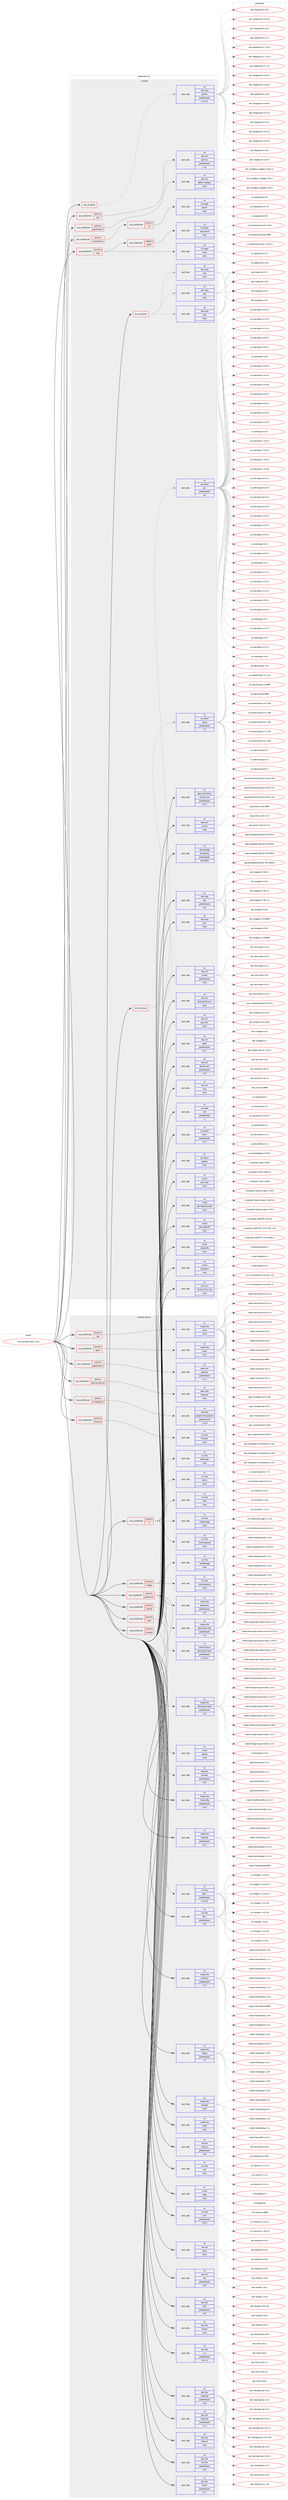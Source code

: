 digraph prolog {

# *************
# Graph options
# *************

newrank=true;
concentrate=true;
compound=true;
graph [rankdir=LR,fontname=Helvetica,fontsize=10,ranksep=1.5];#, ranksep=2.5, nodesep=0.2];
edge  [arrowhead=vee];
node  [fontname=Helvetica,fontsize=10];

# **********
# The ebuild
# **********

subgraph cluster_leftcol {
color=gray;
rank=same;
label=<<i>ebuild</i>>;
id [label="net-libs/webkit-gtk-2.22.4", color=red, width=4, href="../net-libs/webkit-gtk-2.22.4.svg"];
}

# ****************
# The dependencies
# ****************

subgraph cluster_midcol {
color=gray;
label=<<i>dependencies</i>>;
subgraph cluster_compile {
fillcolor="#eeeeee";
style=filled;
label=<<i>compile</i>>;
subgraph any115 {
dependency4465 [label=<<TABLE BORDER="0" CELLBORDER="1" CELLSPACING="0" CELLPADDING="4"><TR><TD CELLPADDING="10">any_of_group</TD></TR></TABLE>>, shape=none, color=red];subgraph pack3678 {
dependency4466 [label=<<TABLE BORDER="0" CELLBORDER="1" CELLSPACING="0" CELLPADDING="4" WIDTH="220"><TR><TD ROWSPAN="6" CELLPADDING="30">pack_dep</TD></TR><TR><TD WIDTH="110">no</TD></TR><TR><TD>dev-lang</TD></TR><TR><TD>python</TD></TR><TR><TD>greaterequal</TD></TR><TR><TD>2.7.5-r2</TD></TR></TABLE>>, shape=none, color=blue];
}
dependency4465:e -> dependency4466:w [weight=20,style="dotted",arrowhead="oinv"];
}
id:e -> dependency4465:w [weight=20,style="solid",arrowhead="vee"];
subgraph any116 {
dependency4467 [label=<<TABLE BORDER="0" CELLBORDER="1" CELLSPACING="0" CELLPADDING="4"><TR><TD CELLPADDING="10">any_of_group</TD></TR></TABLE>>, shape=none, color=red];subgraph pack3679 {
dependency4468 [label=<<TABLE BORDER="0" CELLBORDER="1" CELLSPACING="0" CELLPADDING="4" WIDTH="220"><TR><TD ROWSPAN="6" CELLPADDING="30">pack_dep</TD></TR><TR><TD WIDTH="110">no</TD></TR><TR><TD>dev-lang</TD></TR><TR><TD>ruby</TD></TR><TR><TD>none</TD></TR><TR><TD></TD></TR></TABLE>>, shape=none, color=blue];
}
dependency4467:e -> dependency4468:w [weight=20,style="dotted",arrowhead="oinv"];
subgraph pack3680 {
dependency4469 [label=<<TABLE BORDER="0" CELLBORDER="1" CELLSPACING="0" CELLPADDING="4" WIDTH="220"><TR><TD ROWSPAN="6" CELLPADDING="30">pack_dep</TD></TR><TR><TD WIDTH="110">no</TD></TR><TR><TD>dev-lang</TD></TR><TR><TD>ruby</TD></TR><TR><TD>none</TD></TR><TR><TD></TD></TR></TABLE>>, shape=none, color=blue];
}
dependency4467:e -> dependency4469:w [weight=20,style="dotted",arrowhead="oinv"];
subgraph pack3681 {
dependency4470 [label=<<TABLE BORDER="0" CELLBORDER="1" CELLSPACING="0" CELLPADDING="4" WIDTH="220"><TR><TD ROWSPAN="6" CELLPADDING="30">pack_dep</TD></TR><TR><TD WIDTH="110">no</TD></TR><TR><TD>dev-lang</TD></TR><TR><TD>ruby</TD></TR><TR><TD>none</TD></TR><TR><TD></TD></TR></TABLE>>, shape=none, color=blue];
}
dependency4467:e -> dependency4470:w [weight=20,style="dotted",arrowhead="oinv"];
}
id:e -> dependency4467:w [weight=20,style="solid",arrowhead="vee"];
subgraph any117 {
dependency4471 [label=<<TABLE BORDER="0" CELLBORDER="1" CELLSPACING="0" CELLPADDING="4"><TR><TD CELLPADDING="10">any_of_group</TD></TR></TABLE>>, shape=none, color=red];subgraph pack3682 {
dependency4472 [label=<<TABLE BORDER="0" CELLBORDER="1" CELLSPACING="0" CELLPADDING="4" WIDTH="220"><TR><TD ROWSPAN="6" CELLPADDING="30">pack_dep</TD></TR><TR><TD WIDTH="110">no</TD></TR><TR><TD>sys-devel</TD></TR><TR><TD>gcc</TD></TR><TR><TD>greaterequal</TD></TR><TR><TD>6.0</TD></TR></TABLE>>, shape=none, color=blue];
}
dependency4471:e -> dependency4472:w [weight=20,style="dotted",arrowhead="oinv"];
subgraph pack3683 {
dependency4473 [label=<<TABLE BORDER="0" CELLBORDER="1" CELLSPACING="0" CELLPADDING="4" WIDTH="220"><TR><TD ROWSPAN="6" CELLPADDING="30">pack_dep</TD></TR><TR><TD WIDTH="110">no</TD></TR><TR><TD>sys-devel</TD></TR><TR><TD>clang</TD></TR><TR><TD>greaterequal</TD></TR><TR><TD>3.3</TD></TR></TABLE>>, shape=none, color=blue];
}
dependency4471:e -> dependency4473:w [weight=20,style="dotted",arrowhead="oinv"];
}
id:e -> dependency4471:w [weight=20,style="solid",arrowhead="vee"];
subgraph cond667 {
dependency4474 [label=<<TABLE BORDER="0" CELLBORDER="1" CELLSPACING="0" CELLPADDING="4"><TR><TD ROWSPAN="3" CELLPADDING="10">use_conditional</TD></TR><TR><TD>positive</TD></TR><TR><TD>doc</TD></TR></TABLE>>, shape=none, color=red];
subgraph pack3684 {
dependency4475 [label=<<TABLE BORDER="0" CELLBORDER="1" CELLSPACING="0" CELLPADDING="4" WIDTH="220"><TR><TD ROWSPAN="6" CELLPADDING="30">pack_dep</TD></TR><TR><TD WIDTH="110">no</TD></TR><TR><TD>dev-util</TD></TR><TR><TD>gtk-doc</TD></TR><TR><TD>greaterequal</TD></TR><TR><TD>1.10</TD></TR></TABLE>>, shape=none, color=blue];
}
dependency4474:e -> dependency4475:w [weight=20,style="dashed",arrowhead="vee"];
}
id:e -> dependency4474:w [weight=20,style="solid",arrowhead="vee"];
subgraph cond668 {
dependency4476 [label=<<TABLE BORDER="0" CELLBORDER="1" CELLSPACING="0" CELLPADDING="4"><TR><TD ROWSPAN="3" CELLPADDING="10">use_conditional</TD></TR><TR><TD>positive</TD></TR><TR><TD>geolocation</TD></TR></TABLE>>, shape=none, color=red];
subgraph pack3685 {
dependency4477 [label=<<TABLE BORDER="0" CELLBORDER="1" CELLSPACING="0" CELLPADDING="4" WIDTH="220"><TR><TD ROWSPAN="6" CELLPADDING="30">pack_dep</TD></TR><TR><TD WIDTH="110">no</TD></TR><TR><TD>dev-util</TD></TR><TR><TD>gdbus-codegen</TD></TR><TR><TD>none</TD></TR><TR><TD></TD></TR></TABLE>>, shape=none, color=blue];
}
dependency4476:e -> dependency4477:w [weight=20,style="dashed",arrowhead="vee"];
}
id:e -> dependency4476:w [weight=20,style="solid",arrowhead="vee"];
subgraph cond669 {
dependency4478 [label=<<TABLE BORDER="0" CELLBORDER="1" CELLSPACING="0" CELLPADDING="4"><TR><TD ROWSPAN="3" CELLPADDING="10">use_conditional</TD></TR><TR><TD>positive</TD></TR><TR><TD>introspection</TD></TR></TABLE>>, shape=none, color=red];
subgraph cond670 {
dependency4479 [label=<<TABLE BORDER="0" CELLBORDER="1" CELLSPACING="0" CELLPADDING="4"><TR><TD ROWSPAN="3" CELLPADDING="10">use_conditional</TD></TR><TR><TD>positive</TD></TR><TR><TD>jit</TD></TR></TABLE>>, shape=none, color=red];
subgraph pack3686 {
dependency4480 [label=<<TABLE BORDER="0" CELLBORDER="1" CELLSPACING="0" CELLPADDING="4" WIDTH="220"><TR><TD ROWSPAN="6" CELLPADDING="30">pack_dep</TD></TR><TR><TD WIDTH="110">no</TD></TR><TR><TD>sys-apps</TD></TR><TR><TD>paxctl</TD></TR><TR><TD>none</TD></TR><TR><TD></TD></TR></TABLE>>, shape=none, color=blue];
}
dependency4479:e -> dependency4480:w [weight=20,style="dashed",arrowhead="vee"];
}
dependency4478:e -> dependency4479:w [weight=20,style="dashed",arrowhead="vee"];
}
id:e -> dependency4478:w [weight=20,style="solid",arrowhead="vee"];
subgraph cond671 {
dependency4481 [label=<<TABLE BORDER="0" CELLBORDER="1" CELLSPACING="0" CELLPADDING="4"><TR><TD ROWSPAN="3" CELLPADDING="10">use_conditional</TD></TR><TR><TD>positive</TD></TR><TR><TD>test</TD></TR></TABLE>>, shape=none, color=red];
subgraph cond672 {
dependency4482 [label=<<TABLE BORDER="0" CELLBORDER="1" CELLSPACING="0" CELLPADDING="4"><TR><TD ROWSPAN="3" CELLPADDING="10">use_conditional</TD></TR><TR><TD>negative</TD></TR><TR><TD>prefix</TD></TR></TABLE>>, shape=none, color=red];
subgraph pack3687 {
dependency4483 [label=<<TABLE BORDER="0" CELLBORDER="1" CELLSPACING="0" CELLPADDING="4" WIDTH="220"><TR><TD ROWSPAN="6" CELLPADDING="30">pack_dep</TD></TR><TR><TD WIDTH="110">no</TD></TR><TR><TD>x11-base</TD></TR><TR><TD>xorg-server</TD></TR><TR><TD>none</TD></TR><TR><TD></TD></TR></TABLE>>, shape=none, color=blue];
}
dependency4482:e -> dependency4483:w [weight=20,style="dashed",arrowhead="vee"];
}
dependency4481:e -> dependency4482:w [weight=20,style="dashed",arrowhead="vee"];
subgraph pack3688 {
dependency4484 [label=<<TABLE BORDER="0" CELLBORDER="1" CELLSPACING="0" CELLPADDING="4" WIDTH="220"><TR><TD ROWSPAN="6" CELLPADDING="30">pack_dep</TD></TR><TR><TD WIDTH="110">no</TD></TR><TR><TD>x11-apps</TD></TR><TR><TD>xhost</TD></TR><TR><TD>none</TD></TR><TR><TD></TD></TR></TABLE>>, shape=none, color=blue];
}
dependency4481:e -> dependency4484:w [weight=20,style="dashed",arrowhead="vee"];
}
id:e -> dependency4481:w [weight=20,style="solid",arrowhead="vee"];
subgraph pack3689 {
dependency4485 [label=<<TABLE BORDER="0" CELLBORDER="1" CELLSPACING="0" CELLPADDING="4" WIDTH="220"><TR><TD ROWSPAN="6" CELLPADDING="30">pack_dep</TD></TR><TR><TD WIDTH="110">no</TD></TR><TR><TD>app-accessibility</TD></TR><TR><TD>at-spi2-core</TD></TR><TR><TD>greaterequal</TD></TR><TR><TD>2.5.3</TD></TR></TABLE>>, shape=none, color=blue];
}
id:e -> dependency4485:w [weight=20,style="solid",arrowhead="vee"];
subgraph pack3690 {
dependency4486 [label=<<TABLE BORDER="0" CELLBORDER="1" CELLSPACING="0" CELLPADDING="4" WIDTH="220"><TR><TD ROWSPAN="6" CELLPADDING="30">pack_dep</TD></TR><TR><TD WIDTH="110">no</TD></TR><TR><TD>app-arch</TD></TR><TR><TD>xz-utils</TD></TR><TR><TD>none</TD></TR><TR><TD></TD></TR></TABLE>>, shape=none, color=blue];
}
id:e -> dependency4486:w [weight=20,style="solid",arrowhead="vee"];
subgraph pack3691 {
dependency4487 [label=<<TABLE BORDER="0" CELLBORDER="1" CELLSPACING="0" CELLPADDING="4" WIDTH="220"><TR><TD ROWSPAN="6" CELLPADDING="30">pack_dep</TD></TR><TR><TD WIDTH="110">no</TD></TR><TR><TD>app-portage</TD></TR><TR><TD>elt-patches</TD></TR><TR><TD>greaterequal</TD></TR><TR><TD>20170815</TD></TR></TABLE>>, shape=none, color=blue];
}
id:e -> dependency4487:w [weight=20,style="solid",arrowhead="vee"];
subgraph pack3692 {
dependency4488 [label=<<TABLE BORDER="0" CELLBORDER="1" CELLSPACING="0" CELLPADDING="4" WIDTH="220"><TR><TD ROWSPAN="6" CELLPADDING="30">pack_dep</TD></TR><TR><TD WIDTH="110">no</TD></TR><TR><TD>dev-lang</TD></TR><TR><TD>perl</TD></TR><TR><TD>greaterequal</TD></TR><TR><TD>5.10</TD></TR></TABLE>>, shape=none, color=blue];
}
id:e -> dependency4488:w [weight=20,style="solid",arrowhead="vee"];
subgraph pack3693 {
dependency4489 [label=<<TABLE BORDER="0" CELLBORDER="1" CELLSPACING="0" CELLPADDING="4" WIDTH="220"><TR><TD ROWSPAN="6" CELLPADDING="30">pack_dep</TD></TR><TR><TD WIDTH="110">no</TD></TR><TR><TD>dev-lang</TD></TR><TR><TD>perl</TD></TR><TR><TD>none</TD></TR><TR><TD></TD></TR></TABLE>>, shape=none, color=blue];
}
id:e -> dependency4489:w [weight=20,style="solid",arrowhead="vee"];
subgraph pack3694 {
dependency4490 [label=<<TABLE BORDER="0" CELLBORDER="1" CELLSPACING="0" CELLPADDING="4" WIDTH="220"><TR><TD ROWSPAN="6" CELLPADDING="30">pack_dep</TD></TR><TR><TD WIDTH="110">no</TD></TR><TR><TD>dev-util</TD></TR><TR><TD>cmake</TD></TR><TR><TD>greaterequal</TD></TR><TR><TD>3.9.6</TD></TR></TABLE>>, shape=none, color=blue];
}
id:e -> dependency4490:w [weight=20,style="solid",arrowhead="vee"];
subgraph pack3695 {
dependency4491 [label=<<TABLE BORDER="0" CELLBORDER="1" CELLSPACING="0" CELLPADDING="4" WIDTH="220"><TR><TD ROWSPAN="6" CELLPADDING="30">pack_dep</TD></TR><TR><TD WIDTH="110">no</TD></TR><TR><TD>dev-util</TD></TR><TR><TD>desktop-file-utils</TD></TR><TR><TD>none</TD></TR><TR><TD></TD></TR></TABLE>>, shape=none, color=blue];
}
id:e -> dependency4491:w [weight=20,style="solid",arrowhead="vee"];
subgraph pack3696 {
dependency4492 [label=<<TABLE BORDER="0" CELLBORDER="1" CELLSPACING="0" CELLPADDING="4" WIDTH="220"><TR><TD ROWSPAN="6" CELLPADDING="30">pack_dep</TD></TR><TR><TD WIDTH="110">no</TD></TR><TR><TD>dev-util</TD></TR><TR><TD>glib-utils</TD></TR><TR><TD>none</TD></TR><TR><TD></TD></TR></TABLE>>, shape=none, color=blue];
}
id:e -> dependency4492:w [weight=20,style="solid",arrowhead="vee"];
subgraph pack3697 {
dependency4493 [label=<<TABLE BORDER="0" CELLBORDER="1" CELLSPACING="0" CELLPADDING="4" WIDTH="220"><TR><TD ROWSPAN="6" CELLPADDING="30">pack_dep</TD></TR><TR><TD WIDTH="110">no</TD></TR><TR><TD>dev-util</TD></TR><TR><TD>gperf</TD></TR><TR><TD>greaterequal</TD></TR><TR><TD>3.0.1</TD></TR></TABLE>>, shape=none, color=blue];
}
id:e -> dependency4493:w [weight=20,style="solid",arrowhead="vee"];
subgraph pack3698 {
dependency4494 [label=<<TABLE BORDER="0" CELLBORDER="1" CELLSPACING="0" CELLPADDING="4" WIDTH="220"><TR><TD ROWSPAN="6" CELLPADDING="30">pack_dep</TD></TR><TR><TD WIDTH="110">no</TD></TR><TR><TD>dev-util</TD></TR><TR><TD>gtk-doc-am</TD></TR><TR><TD>greaterequal</TD></TR><TR><TD>1.10</TD></TR></TABLE>>, shape=none, color=blue];
}
id:e -> dependency4494:w [weight=20,style="solid",arrowhead="vee"];
subgraph pack3699 {
dependency4495 [label=<<TABLE BORDER="0" CELLBORDER="1" CELLSPACING="0" CELLPADDING="4" WIDTH="220"><TR><TD ROWSPAN="6" CELLPADDING="30">pack_dep</TD></TR><TR><TD WIDTH="110">no</TD></TR><TR><TD>dev-util</TD></TR><TR><TD>ninja</TD></TR><TR><TD>none</TD></TR><TR><TD></TD></TR></TABLE>>, shape=none, color=blue];
}
id:e -> dependency4495:w [weight=20,style="solid",arrowhead="vee"];
subgraph pack3700 {
dependency4496 [label=<<TABLE BORDER="0" CELLBORDER="1" CELLSPACING="0" CELLPADDING="4" WIDTH="220"><TR><TD ROWSPAN="6" CELLPADDING="30">pack_dep</TD></TR><TR><TD WIDTH="110">no</TD></TR><TR><TD>sys-apps</TD></TR><TR><TD>sed</TD></TR><TR><TD>greaterequal</TD></TR><TR><TD>4</TD></TR></TABLE>>, shape=none, color=blue];
}
id:e -> dependency4496:w [weight=20,style="solid",arrowhead="vee"];
subgraph pack3701 {
dependency4497 [label=<<TABLE BORDER="0" CELLBORDER="1" CELLSPACING="0" CELLPADDING="4" WIDTH="220"><TR><TD ROWSPAN="6" CELLPADDING="30">pack_dep</TD></TR><TR><TD WIDTH="110">no</TD></TR><TR><TD>sys-devel</TD></TR><TR><TD>bison</TD></TR><TR><TD>greaterequal</TD></TR><TR><TD>2.4.3</TD></TR></TABLE>>, shape=none, color=blue];
}
id:e -> dependency4497:w [weight=20,style="solid",arrowhead="vee"];
subgraph pack3702 {
dependency4498 [label=<<TABLE BORDER="0" CELLBORDER="1" CELLSPACING="0" CELLPADDING="4" WIDTH="220"><TR><TD ROWSPAN="6" CELLPADDING="30">pack_dep</TD></TR><TR><TD WIDTH="110">no</TD></TR><TR><TD>sys-devel</TD></TR><TR><TD>gettext</TD></TR><TR><TD>none</TD></TR><TR><TD></TD></TR></TABLE>>, shape=none, color=blue];
}
id:e -> dependency4498:w [weight=20,style="solid",arrowhead="vee"];
subgraph pack3703 {
dependency4499 [label=<<TABLE BORDER="0" CELLBORDER="1" CELLSPACING="0" CELLPADDING="4" WIDTH="220"><TR><TD ROWSPAN="6" CELLPADDING="30">pack_dep</TD></TR><TR><TD WIDTH="110">no</TD></TR><TR><TD>virtual</TD></TR><TR><TD>perl-Carp</TD></TR><TR><TD>none</TD></TR><TR><TD></TD></TR></TABLE>>, shape=none, color=blue];
}
id:e -> dependency4499:w [weight=20,style="solid",arrowhead="vee"];
subgraph pack3704 {
dependency4500 [label=<<TABLE BORDER="0" CELLBORDER="1" CELLSPACING="0" CELLPADDING="4" WIDTH="220"><TR><TD ROWSPAN="6" CELLPADDING="30">pack_dep</TD></TR><TR><TD WIDTH="110">no</TD></TR><TR><TD>virtual</TD></TR><TR><TD>perl-Data-Dumper</TD></TR><TR><TD>none</TD></TR><TR><TD></TD></TR></TABLE>>, shape=none, color=blue];
}
id:e -> dependency4500:w [weight=20,style="solid",arrowhead="vee"];
subgraph pack3705 {
dependency4501 [label=<<TABLE BORDER="0" CELLBORDER="1" CELLSPACING="0" CELLPADDING="4" WIDTH="220"><TR><TD ROWSPAN="6" CELLPADDING="30">pack_dep</TD></TR><TR><TD WIDTH="110">no</TD></TR><TR><TD>virtual</TD></TR><TR><TD>perl-JSON-PP</TD></TR><TR><TD>none</TD></TR><TR><TD></TD></TR></TABLE>>, shape=none, color=blue];
}
id:e -> dependency4501:w [weight=20,style="solid",arrowhead="vee"];
subgraph pack3706 {
dependency4502 [label=<<TABLE BORDER="0" CELLBORDER="1" CELLSPACING="0" CELLPADDING="4" WIDTH="220"><TR><TD ROWSPAN="6" CELLPADDING="30">pack_dep</TD></TR><TR><TD WIDTH="110">no</TD></TR><TR><TD>virtual</TD></TR><TR><TD>pkgconfig</TD></TR><TR><TD>none</TD></TR><TR><TD></TD></TR></TABLE>>, shape=none, color=blue];
}
id:e -> dependency4502:w [weight=20,style="solid",arrowhead="vee"];
subgraph pack3707 {
dependency4503 [label=<<TABLE BORDER="0" CELLBORDER="1" CELLSPACING="0" CELLPADDING="4" WIDTH="220"><TR><TD ROWSPAN="6" CELLPADDING="30">pack_dep</TD></TR><TR><TD WIDTH="110">no</TD></TR><TR><TD>virtual</TD></TR><TR><TD>rubygems</TD></TR><TR><TD>none</TD></TR><TR><TD></TD></TR></TABLE>>, shape=none, color=blue];
}
id:e -> dependency4503:w [weight=20,style="solid",arrowhead="vee"];
subgraph pack3708 {
dependency4504 [label=<<TABLE BORDER="0" CELLBORDER="1" CELLSPACING="0" CELLPADDING="4" WIDTH="220"><TR><TD ROWSPAN="6" CELLPADDING="30">pack_dep</TD></TR><TR><TD WIDTH="110">no</TD></TR><TR><TD>x11-misc</TD></TR><TR><TD>shared-mime-info</TD></TR><TR><TD>none</TD></TR><TR><TD></TD></TR></TABLE>>, shape=none, color=blue];
}
id:e -> dependency4504:w [weight=20,style="solid",arrowhead="vee"];
}
subgraph cluster_compileandrun {
fillcolor="#eeeeee";
style=filled;
label=<<i>compile and run</i>>;
subgraph cond673 {
dependency4505 [label=<<TABLE BORDER="0" CELLBORDER="1" CELLSPACING="0" CELLPADDING="4"><TR><TD ROWSPAN="3" CELLPADDING="10">use_conditional</TD></TR><TR><TD>positive</TD></TR><TR><TD>X</TD></TR></TABLE>>, shape=none, color=red];
subgraph pack3709 {
dependency4506 [label=<<TABLE BORDER="0" CELLBORDER="1" CELLSPACING="0" CELLPADDING="4" WIDTH="220"><TR><TD ROWSPAN="6" CELLPADDING="30">pack_dep</TD></TR><TR><TD WIDTH="110">no</TD></TR><TR><TD>x11-libs</TD></TR><TR><TD>libX11</TD></TR><TR><TD>none</TD></TR><TR><TD></TD></TR></TABLE>>, shape=none, color=blue];
}
dependency4505:e -> dependency4506:w [weight=20,style="dashed",arrowhead="vee"];
subgraph pack3710 {
dependency4507 [label=<<TABLE BORDER="0" CELLBORDER="1" CELLSPACING="0" CELLPADDING="4" WIDTH="220"><TR><TD ROWSPAN="6" CELLPADDING="30">pack_dep</TD></TR><TR><TD WIDTH="110">no</TD></TR><TR><TD>x11-libs</TD></TR><TR><TD>libXcomposite</TD></TR><TR><TD>none</TD></TR><TR><TD></TD></TR></TABLE>>, shape=none, color=blue];
}
dependency4505:e -> dependency4507:w [weight=20,style="dashed",arrowhead="vee"];
subgraph pack3711 {
dependency4508 [label=<<TABLE BORDER="0" CELLBORDER="1" CELLSPACING="0" CELLPADDING="4" WIDTH="220"><TR><TD ROWSPAN="6" CELLPADDING="30">pack_dep</TD></TR><TR><TD WIDTH="110">no</TD></TR><TR><TD>x11-libs</TD></TR><TR><TD>libXdamage</TD></TR><TR><TD>none</TD></TR><TR><TD></TD></TR></TABLE>>, shape=none, color=blue];
}
dependency4505:e -> dependency4508:w [weight=20,style="dashed",arrowhead="vee"];
subgraph pack3712 {
dependency4509 [label=<<TABLE BORDER="0" CELLBORDER="1" CELLSPACING="0" CELLPADDING="4" WIDTH="220"><TR><TD ROWSPAN="6" CELLPADDING="30">pack_dep</TD></TR><TR><TD WIDTH="110">no</TD></TR><TR><TD>x11-libs</TD></TR><TR><TD>libXrender</TD></TR><TR><TD>none</TD></TR><TR><TD></TD></TR></TABLE>>, shape=none, color=blue];
}
dependency4505:e -> dependency4509:w [weight=20,style="dashed",arrowhead="vee"];
subgraph pack3713 {
dependency4510 [label=<<TABLE BORDER="0" CELLBORDER="1" CELLSPACING="0" CELLPADDING="4" WIDTH="220"><TR><TD ROWSPAN="6" CELLPADDING="30">pack_dep</TD></TR><TR><TD WIDTH="110">no</TD></TR><TR><TD>x11-libs</TD></TR><TR><TD>libXt</TD></TR><TR><TD>none</TD></TR><TR><TD></TD></TR></TABLE>>, shape=none, color=blue];
}
dependency4505:e -> dependency4510:w [weight=20,style="dashed",arrowhead="vee"];
}
id:e -> dependency4505:w [weight=20,style="solid",arrowhead="odotvee"];
subgraph cond674 {
dependency4511 [label=<<TABLE BORDER="0" CELLBORDER="1" CELLSPACING="0" CELLPADDING="4"><TR><TD ROWSPAN="3" CELLPADDING="10">use_conditional</TD></TR><TR><TD>positive</TD></TR><TR><TD>egl</TD></TR></TABLE>>, shape=none, color=red];
subgraph pack3714 {
dependency4512 [label=<<TABLE BORDER="0" CELLBORDER="1" CELLSPACING="0" CELLPADDING="4" WIDTH="220"><TR><TD ROWSPAN="6" CELLPADDING="30">pack_dep</TD></TR><TR><TD WIDTH="110">no</TD></TR><TR><TD>media-libs</TD></TR><TR><TD>mesa</TD></TR><TR><TD>none</TD></TR><TR><TD></TD></TR></TABLE>>, shape=none, color=blue];
}
dependency4511:e -> dependency4512:w [weight=20,style="dashed",arrowhead="vee"];
}
id:e -> dependency4511:w [weight=20,style="solid",arrowhead="odotvee"];
subgraph cond675 {
dependency4513 [label=<<TABLE BORDER="0" CELLBORDER="1" CELLSPACING="0" CELLPADDING="4"><TR><TD ROWSPAN="3" CELLPADDING="10">use_conditional</TD></TR><TR><TD>positive</TD></TR><TR><TD>geolocation</TD></TR></TABLE>>, shape=none, color=red];
subgraph pack3715 {
dependency4514 [label=<<TABLE BORDER="0" CELLBORDER="1" CELLSPACING="0" CELLPADDING="4" WIDTH="220"><TR><TD ROWSPAN="6" CELLPADDING="30">pack_dep</TD></TR><TR><TD WIDTH="110">no</TD></TR><TR><TD>app-misc</TD></TR><TR><TD>geoclue</TD></TR><TR><TD>greaterequal</TD></TR><TR><TD>2.1.5</TD></TR></TABLE>>, shape=none, color=blue];
}
dependency4513:e -> dependency4514:w [weight=20,style="dashed",arrowhead="vee"];
}
id:e -> dependency4513:w [weight=20,style="solid",arrowhead="odotvee"];
subgraph cond676 {
dependency4515 [label=<<TABLE BORDER="0" CELLBORDER="1" CELLSPACING="0" CELLPADDING="4"><TR><TD ROWSPAN="3" CELLPADDING="10">use_conditional</TD></TR><TR><TD>positive</TD></TR><TR><TD>gles2</TD></TR></TABLE>>, shape=none, color=red];
subgraph pack3716 {
dependency4516 [label=<<TABLE BORDER="0" CELLBORDER="1" CELLSPACING="0" CELLPADDING="4" WIDTH="220"><TR><TD ROWSPAN="6" CELLPADDING="30">pack_dep</TD></TR><TR><TD WIDTH="110">no</TD></TR><TR><TD>media-libs</TD></TR><TR><TD>mesa</TD></TR><TR><TD>none</TD></TR><TR><TD></TD></TR></TABLE>>, shape=none, color=blue];
}
dependency4515:e -> dependency4516:w [weight=20,style="dashed",arrowhead="vee"];
}
id:e -> dependency4515:w [weight=20,style="solid",arrowhead="odotvee"];
subgraph cond677 {
dependency4517 [label=<<TABLE BORDER="0" CELLBORDER="1" CELLSPACING="0" CELLPADDING="4"><TR><TD ROWSPAN="3" CELLPADDING="10">use_conditional</TD></TR><TR><TD>positive</TD></TR><TR><TD>gnome-keyring</TD></TR></TABLE>>, shape=none, color=red];
subgraph pack3717 {
dependency4518 [label=<<TABLE BORDER="0" CELLBORDER="1" CELLSPACING="0" CELLPADDING="4" WIDTH="220"><TR><TD ROWSPAN="6" CELLPADDING="30">pack_dep</TD></TR><TR><TD WIDTH="110">no</TD></TR><TR><TD>app-crypt</TD></TR><TR><TD>libsecret</TD></TR><TR><TD>none</TD></TR><TR><TD></TD></TR></TABLE>>, shape=none, color=blue];
}
dependency4517:e -> dependency4518:w [weight=20,style="dashed",arrowhead="vee"];
}
id:e -> dependency4517:w [weight=20,style="solid",arrowhead="odotvee"];
subgraph cond678 {
dependency4519 [label=<<TABLE BORDER="0" CELLBORDER="1" CELLSPACING="0" CELLPADDING="4"><TR><TD ROWSPAN="3" CELLPADDING="10">use_conditional</TD></TR><TR><TD>positive</TD></TR><TR><TD>gstreamer</TD></TR></TABLE>>, shape=none, color=red];
subgraph pack3718 {
dependency4520 [label=<<TABLE BORDER="0" CELLBORDER="1" CELLSPACING="0" CELLPADDING="4" WIDTH="220"><TR><TD ROWSPAN="6" CELLPADDING="30">pack_dep</TD></TR><TR><TD WIDTH="110">no</TD></TR><TR><TD>media-libs</TD></TR><TR><TD>gstreamer</TD></TR><TR><TD>greaterequal</TD></TR><TR><TD>1.14</TD></TR></TABLE>>, shape=none, color=blue];
}
dependency4519:e -> dependency4520:w [weight=20,style="dashed",arrowhead="vee"];
subgraph pack3719 {
dependency4521 [label=<<TABLE BORDER="0" CELLBORDER="1" CELLSPACING="0" CELLPADDING="4" WIDTH="220"><TR><TD ROWSPAN="6" CELLPADDING="30">pack_dep</TD></TR><TR><TD WIDTH="110">no</TD></TR><TR><TD>media-libs</TD></TR><TR><TD>gst-plugins-base</TD></TR><TR><TD>greaterequal</TD></TR><TR><TD>1.14</TD></TR></TABLE>>, shape=none, color=blue];
}
dependency4519:e -> dependency4521:w [weight=20,style="dashed",arrowhead="vee"];
subgraph pack3720 {
dependency4522 [label=<<TABLE BORDER="0" CELLBORDER="1" CELLSPACING="0" CELLPADDING="4" WIDTH="220"><TR><TD ROWSPAN="6" CELLPADDING="30">pack_dep</TD></TR><TR><TD WIDTH="110">no</TD></TR><TR><TD>media-plugins</TD></TR><TR><TD>gst-plugins-opus</TD></TR><TR><TD>greaterequal</TD></TR><TR><TD>1.14.4-r1</TD></TR></TABLE>>, shape=none, color=blue];
}
dependency4519:e -> dependency4522:w [weight=20,style="dashed",arrowhead="vee"];
subgraph pack3721 {
dependency4523 [label=<<TABLE BORDER="0" CELLBORDER="1" CELLSPACING="0" CELLPADDING="4" WIDTH="220"><TR><TD ROWSPAN="6" CELLPADDING="30">pack_dep</TD></TR><TR><TD WIDTH="110">no</TD></TR><TR><TD>media-libs</TD></TR><TR><TD>gst-plugins-bad</TD></TR><TR><TD>greaterequal</TD></TR><TR><TD>1.14</TD></TR></TABLE>>, shape=none, color=blue];
}
dependency4519:e -> dependency4523:w [weight=20,style="dashed",arrowhead="vee"];
}
id:e -> dependency4519:w [weight=20,style="solid",arrowhead="odotvee"];
subgraph cond679 {
dependency4524 [label=<<TABLE BORDER="0" CELLBORDER="1" CELLSPACING="0" CELLPADDING="4"><TR><TD ROWSPAN="3" CELLPADDING="10">use_conditional</TD></TR><TR><TD>positive</TD></TR><TR><TD>introspection</TD></TR></TABLE>>, shape=none, color=red];
subgraph pack3722 {
dependency4525 [label=<<TABLE BORDER="0" CELLBORDER="1" CELLSPACING="0" CELLPADDING="4" WIDTH="220"><TR><TD ROWSPAN="6" CELLPADDING="30">pack_dep</TD></TR><TR><TD WIDTH="110">no</TD></TR><TR><TD>dev-libs</TD></TR><TR><TD>gobject-introspection</TD></TR><TR><TD>greaterequal</TD></TR><TR><TD>1.32.0</TD></TR></TABLE>>, shape=none, color=blue];
}
dependency4524:e -> dependency4525:w [weight=20,style="dashed",arrowhead="vee"];
}
id:e -> dependency4524:w [weight=20,style="solid",arrowhead="odotvee"];
subgraph cond680 {
dependency4526 [label=<<TABLE BORDER="0" CELLBORDER="1" CELLSPACING="0" CELLPADDING="4"><TR><TD ROWSPAN="3" CELLPADDING="10">use_conditional</TD></TR><TR><TD>positive</TD></TR><TR><TD>libnotify</TD></TR></TABLE>>, shape=none, color=red];
subgraph pack3723 {
dependency4527 [label=<<TABLE BORDER="0" CELLBORDER="1" CELLSPACING="0" CELLPADDING="4" WIDTH="220"><TR><TD ROWSPAN="6" CELLPADDING="30">pack_dep</TD></TR><TR><TD WIDTH="110">no</TD></TR><TR><TD>x11-libs</TD></TR><TR><TD>libnotify</TD></TR><TR><TD>none</TD></TR><TR><TD></TD></TR></TABLE>>, shape=none, color=blue];
}
dependency4526:e -> dependency4527:w [weight=20,style="dashed",arrowhead="vee"];
}
id:e -> dependency4526:w [weight=20,style="solid",arrowhead="odotvee"];
subgraph cond681 {
dependency4528 [label=<<TABLE BORDER="0" CELLBORDER="1" CELLSPACING="0" CELLPADDING="4"><TR><TD ROWSPAN="3" CELLPADDING="10">use_conditional</TD></TR><TR><TD>positive</TD></TR><TR><TD>nsplugin</TD></TR></TABLE>>, shape=none, color=red];
subgraph pack3724 {
dependency4529 [label=<<TABLE BORDER="0" CELLBORDER="1" CELLSPACING="0" CELLPADDING="4" WIDTH="220"><TR><TD ROWSPAN="6" CELLPADDING="30">pack_dep</TD></TR><TR><TD WIDTH="110">no</TD></TR><TR><TD>x11-libs</TD></TR><TR><TD>gtk+</TD></TR><TR><TD>greaterequal</TD></TR><TR><TD>2.24.10</TD></TR></TABLE>>, shape=none, color=blue];
}
dependency4528:e -> dependency4529:w [weight=20,style="dashed",arrowhead="vee"];
}
id:e -> dependency4528:w [weight=20,style="solid",arrowhead="odotvee"];
subgraph cond682 {
dependency4530 [label=<<TABLE BORDER="0" CELLBORDER="1" CELLSPACING="0" CELLPADDING="4"><TR><TD ROWSPAN="3" CELLPADDING="10">use_conditional</TD></TR><TR><TD>positive</TD></TR><TR><TD>opengl</TD></TR></TABLE>>, shape=none, color=red];
subgraph pack3725 {
dependency4531 [label=<<TABLE BORDER="0" CELLBORDER="1" CELLSPACING="0" CELLPADDING="4" WIDTH="220"><TR><TD ROWSPAN="6" CELLPADDING="30">pack_dep</TD></TR><TR><TD WIDTH="110">no</TD></TR><TR><TD>virtual</TD></TR><TR><TD>opengl</TD></TR><TR><TD>none</TD></TR><TR><TD></TD></TR></TABLE>>, shape=none, color=blue];
}
dependency4530:e -> dependency4531:w [weight=20,style="dashed",arrowhead="vee"];
}
id:e -> dependency4530:w [weight=20,style="solid",arrowhead="odotvee"];
subgraph cond683 {
dependency4532 [label=<<TABLE BORDER="0" CELLBORDER="1" CELLSPACING="0" CELLPADDING="4"><TR><TD ROWSPAN="3" CELLPADDING="10">use_conditional</TD></TR><TR><TD>positive</TD></TR><TR><TD>spell</TD></TR></TABLE>>, shape=none, color=red];
subgraph pack3726 {
dependency4533 [label=<<TABLE BORDER="0" CELLBORDER="1" CELLSPACING="0" CELLPADDING="4" WIDTH="220"><TR><TD ROWSPAN="6" CELLPADDING="30">pack_dep</TD></TR><TR><TD WIDTH="110">no</TD></TR><TR><TD>app-text</TD></TR><TR><TD>enchant</TD></TR><TR><TD>greaterequal</TD></TR><TR><TD>0.22</TD></TR></TABLE>>, shape=none, color=blue];
}
dependency4532:e -> dependency4533:w [weight=20,style="dashed",arrowhead="vee"];
}
id:e -> dependency4532:w [weight=20,style="solid",arrowhead="odotvee"];
subgraph cond684 {
dependency4534 [label=<<TABLE BORDER="0" CELLBORDER="1" CELLSPACING="0" CELLPADDING="4"><TR><TD ROWSPAN="3" CELLPADDING="10">use_conditional</TD></TR><TR><TD>positive</TD></TR><TR><TD>webgl</TD></TR></TABLE>>, shape=none, color=red];
subgraph pack3727 {
dependency4535 [label=<<TABLE BORDER="0" CELLBORDER="1" CELLSPACING="0" CELLPADDING="4" WIDTH="220"><TR><TD ROWSPAN="6" CELLPADDING="30">pack_dep</TD></TR><TR><TD WIDTH="110">no</TD></TR><TR><TD>x11-libs</TD></TR><TR><TD>libXcomposite</TD></TR><TR><TD>none</TD></TR><TR><TD></TD></TR></TABLE>>, shape=none, color=blue];
}
dependency4534:e -> dependency4535:w [weight=20,style="dashed",arrowhead="vee"];
subgraph pack3728 {
dependency4536 [label=<<TABLE BORDER="0" CELLBORDER="1" CELLSPACING="0" CELLPADDING="4" WIDTH="220"><TR><TD ROWSPAN="6" CELLPADDING="30">pack_dep</TD></TR><TR><TD WIDTH="110">no</TD></TR><TR><TD>x11-libs</TD></TR><TR><TD>libXdamage</TD></TR><TR><TD>none</TD></TR><TR><TD></TD></TR></TABLE>>, shape=none, color=blue];
}
dependency4534:e -> dependency4536:w [weight=20,style="dashed",arrowhead="vee"];
}
id:e -> dependency4534:w [weight=20,style="solid",arrowhead="odotvee"];
subgraph pack3729 {
dependency4537 [label=<<TABLE BORDER="0" CELLBORDER="1" CELLSPACING="0" CELLPADDING="4" WIDTH="220"><TR><TD ROWSPAN="6" CELLPADDING="30">pack_dep</TD></TR><TR><TD WIDTH="110">no</TD></TR><TR><TD>dev-db</TD></TR><TR><TD>sqlite</TD></TR><TR><TD>none</TD></TR><TR><TD></TD></TR></TABLE>>, shape=none, color=blue];
}
id:e -> dependency4537:w [weight=20,style="solid",arrowhead="odotvee"];
subgraph pack3730 {
dependency4538 [label=<<TABLE BORDER="0" CELLBORDER="1" CELLSPACING="0" CELLPADDING="4" WIDTH="220"><TR><TD ROWSPAN="6" CELLPADDING="30">pack_dep</TD></TR><TR><TD WIDTH="110">no</TD></TR><TR><TD>dev-libs</TD></TR><TR><TD>atk</TD></TR><TR><TD>greaterequal</TD></TR><TR><TD>2.8.0</TD></TR></TABLE>>, shape=none, color=blue];
}
id:e -> dependency4538:w [weight=20,style="solid",arrowhead="odotvee"];
subgraph pack3731 {
dependency4539 [label=<<TABLE BORDER="0" CELLBORDER="1" CELLSPACING="0" CELLPADDING="4" WIDTH="220"><TR><TD ROWSPAN="6" CELLPADDING="30">pack_dep</TD></TR><TR><TD WIDTH="110">no</TD></TR><TR><TD>dev-libs</TD></TR><TR><TD>glib</TD></TR><TR><TD>greaterequal</TD></TR><TR><TD>2.40</TD></TR></TABLE>>, shape=none, color=blue];
}
id:e -> dependency4539:w [weight=20,style="solid",arrowhead="odotvee"];
subgraph pack3732 {
dependency4540 [label=<<TABLE BORDER="0" CELLBORDER="1" CELLSPACING="0" CELLPADDING="4" WIDTH="220"><TR><TD ROWSPAN="6" CELLPADDING="30">pack_dep</TD></TR><TR><TD WIDTH="110">no</TD></TR><TR><TD>dev-libs</TD></TR><TR><TD>hyphen</TD></TR><TR><TD>none</TD></TR><TR><TD></TD></TR></TABLE>>, shape=none, color=blue];
}
id:e -> dependency4540:w [weight=20,style="solid",arrowhead="odotvee"];
subgraph pack3733 {
dependency4541 [label=<<TABLE BORDER="0" CELLBORDER="1" CELLSPACING="0" CELLPADDING="4" WIDTH="220"><TR><TD ROWSPAN="6" CELLPADDING="30">pack_dep</TD></TR><TR><TD WIDTH="110">no</TD></TR><TR><TD>dev-libs</TD></TR><TR><TD>icu</TD></TR><TR><TD>greaterequal</TD></TR><TR><TD>3.8.1-r1</TD></TR></TABLE>>, shape=none, color=blue];
}
id:e -> dependency4541:w [weight=20,style="solid",arrowhead="odotvee"];
subgraph pack3734 {
dependency4542 [label=<<TABLE BORDER="0" CELLBORDER="1" CELLSPACING="0" CELLPADDING="4" WIDTH="220"><TR><TD ROWSPAN="6" CELLPADDING="30">pack_dep</TD></TR><TR><TD WIDTH="110">no</TD></TR><TR><TD>dev-libs</TD></TR><TR><TD>libgcrypt</TD></TR><TR><TD>greaterequal</TD></TR><TR><TD>1.6.0</TD></TR></TABLE>>, shape=none, color=blue];
}
id:e -> dependency4542:w [weight=20,style="solid",arrowhead="odotvee"];
subgraph pack3735 {
dependency4543 [label=<<TABLE BORDER="0" CELLBORDER="1" CELLSPACING="0" CELLPADDING="4" WIDTH="220"><TR><TD ROWSPAN="6" CELLPADDING="30">pack_dep</TD></TR><TR><TD WIDTH="110">no</TD></TR><TR><TD>dev-libs</TD></TR><TR><TD>libgcrypt</TD></TR><TR><TD>greaterequal</TD></TR><TR><TD>1.7.0</TD></TR></TABLE>>, shape=none, color=blue];
}
id:e -> dependency4543:w [weight=20,style="solid",arrowhead="odotvee"];
subgraph pack3736 {
dependency4544 [label=<<TABLE BORDER="0" CELLBORDER="1" CELLSPACING="0" CELLPADDING="4" WIDTH="220"><TR><TD ROWSPAN="6" CELLPADDING="30">pack_dep</TD></TR><TR><TD WIDTH="110">no</TD></TR><TR><TD>dev-libs</TD></TR><TR><TD>libtasn1</TD></TR><TR><TD>none</TD></TR><TR><TD></TD></TR></TABLE>>, shape=none, color=blue];
}
id:e -> dependency4544:w [weight=20,style="solid",arrowhead="odotvee"];
subgraph pack3737 {
dependency4545 [label=<<TABLE BORDER="0" CELLBORDER="1" CELLSPACING="0" CELLPADDING="4" WIDTH="220"><TR><TD ROWSPAN="6" CELLPADDING="30">pack_dep</TD></TR><TR><TD WIDTH="110">no</TD></TR><TR><TD>dev-libs</TD></TR><TR><TD>libxml2</TD></TR><TR><TD>greaterequal</TD></TR><TR><TD>2.8.0</TD></TR></TABLE>>, shape=none, color=blue];
}
id:e -> dependency4545:w [weight=20,style="solid",arrowhead="odotvee"];
subgraph pack3738 {
dependency4546 [label=<<TABLE BORDER="0" CELLBORDER="1" CELLSPACING="0" CELLPADDING="4" WIDTH="220"><TR><TD ROWSPAN="6" CELLPADDING="30">pack_dep</TD></TR><TR><TD WIDTH="110">no</TD></TR><TR><TD>dev-libs</TD></TR><TR><TD>libxslt</TD></TR><TR><TD>greaterequal</TD></TR><TR><TD>1.1.7</TD></TR></TABLE>>, shape=none, color=blue];
}
id:e -> dependency4546:w [weight=20,style="solid",arrowhead="odotvee"];
subgraph pack3739 {
dependency4547 [label=<<TABLE BORDER="0" CELLBORDER="1" CELLSPACING="0" CELLPADDING="4" WIDTH="220"><TR><TD ROWSPAN="6" CELLPADDING="30">pack_dep</TD></TR><TR><TD WIDTH="110">no</TD></TR><TR><TD>media-libs</TD></TR><TR><TD>fontconfig</TD></TR><TR><TD>greaterequal</TD></TR><TR><TD>2.8.0</TD></TR></TABLE>>, shape=none, color=blue];
}
id:e -> dependency4547:w [weight=20,style="solid",arrowhead="odotvee"];
subgraph pack3740 {
dependency4548 [label=<<TABLE BORDER="0" CELLBORDER="1" CELLSPACING="0" CELLPADDING="4" WIDTH="220"><TR><TD ROWSPAN="6" CELLPADDING="30">pack_dep</TD></TR><TR><TD WIDTH="110">no</TD></TR><TR><TD>media-libs</TD></TR><TR><TD>freetype</TD></TR><TR><TD>greaterequal</TD></TR><TR><TD>2.4.2</TD></TR></TABLE>>, shape=none, color=blue];
}
id:e -> dependency4548:w [weight=20,style="solid",arrowhead="odotvee"];
subgraph pack3741 {
dependency4549 [label=<<TABLE BORDER="0" CELLBORDER="1" CELLSPACING="0" CELLPADDING="4" WIDTH="220"><TR><TD ROWSPAN="6" CELLPADDING="30">pack_dep</TD></TR><TR><TD WIDTH="110">no</TD></TR><TR><TD>media-libs</TD></TR><TR><TD>harfbuzz</TD></TR><TR><TD>greaterequal</TD></TR><TR><TD>1.3.3</TD></TR></TABLE>>, shape=none, color=blue];
}
id:e -> dependency4549:w [weight=20,style="solid",arrowhead="odotvee"];
subgraph pack3742 {
dependency4550 [label=<<TABLE BORDER="0" CELLBORDER="1" CELLSPACING="0" CELLPADDING="4" WIDTH="220"><TR><TD ROWSPAN="6" CELLPADDING="30">pack_dep</TD></TR><TR><TD WIDTH="110">no</TD></TR><TR><TD>media-libs</TD></TR><TR><TD>libpng</TD></TR><TR><TD>greaterequal</TD></TR><TR><TD>1.4</TD></TR></TABLE>>, shape=none, color=blue];
}
id:e -> dependency4550:w [weight=20,style="solid",arrowhead="odotvee"];
subgraph pack3743 {
dependency4551 [label=<<TABLE BORDER="0" CELLBORDER="1" CELLSPACING="0" CELLPADDING="4" WIDTH="220"><TR><TD ROWSPAN="6" CELLPADDING="30">pack_dep</TD></TR><TR><TD WIDTH="110">no</TD></TR><TR><TD>media-libs</TD></TR><TR><TD>libwebp</TD></TR><TR><TD>none</TD></TR><TR><TD></TD></TR></TABLE>>, shape=none, color=blue];
}
id:e -> dependency4551:w [weight=20,style="solid",arrowhead="odotvee"];
subgraph pack3744 {
dependency4552 [label=<<TABLE BORDER="0" CELLBORDER="1" CELLSPACING="0" CELLPADDING="4" WIDTH="220"><TR><TD ROWSPAN="6" CELLPADDING="30">pack_dep</TD></TR><TR><TD WIDTH="110">no</TD></TR><TR><TD>media-libs</TD></TR><TR><TD>woff2</TD></TR><TR><TD>none</TD></TR><TR><TD></TD></TR></TABLE>>, shape=none, color=blue];
}
id:e -> dependency4552:w [weight=20,style="solid",arrowhead="odotvee"];
subgraph pack3745 {
dependency4553 [label=<<TABLE BORDER="0" CELLBORDER="1" CELLSPACING="0" CELLPADDING="4" WIDTH="220"><TR><TD ROWSPAN="6" CELLPADDING="30">pack_dep</TD></TR><TR><TD WIDTH="110">no</TD></TR><TR><TD>net-libs</TD></TR><TR><TD>libsoup</TD></TR><TR><TD>greaterequal</TD></TR><TR><TD>2.48</TD></TR></TABLE>>, shape=none, color=blue];
}
id:e -> dependency4553:w [weight=20,style="solid",arrowhead="odotvee"];
subgraph pack3746 {
dependency4554 [label=<<TABLE BORDER="0" CELLBORDER="1" CELLSPACING="0" CELLPADDING="4" WIDTH="220"><TR><TD ROWSPAN="6" CELLPADDING="30">pack_dep</TD></TR><TR><TD WIDTH="110">no</TD></TR><TR><TD>sys-libs</TD></TR><TR><TD>zlib</TD></TR><TR><TD>none</TD></TR><TR><TD></TD></TR></TABLE>>, shape=none, color=blue];
}
id:e -> dependency4554:w [weight=20,style="solid",arrowhead="odotvee"];
subgraph pack3747 {
dependency4555 [label=<<TABLE BORDER="0" CELLBORDER="1" CELLSPACING="0" CELLPADDING="4" WIDTH="220"><TR><TD ROWSPAN="6" CELLPADDING="30">pack_dep</TD></TR><TR><TD WIDTH="110">no</TD></TR><TR><TD>virtual</TD></TR><TR><TD>jpeg</TD></TR><TR><TD>none</TD></TR><TR><TD></TD></TR></TABLE>>, shape=none, color=blue];
}
id:e -> dependency4555:w [weight=20,style="solid",arrowhead="odotvee"];
subgraph pack3748 {
dependency4556 [label=<<TABLE BORDER="0" CELLBORDER="1" CELLSPACING="0" CELLPADDING="4" WIDTH="220"><TR><TD ROWSPAN="6" CELLPADDING="30">pack_dep</TD></TR><TR><TD WIDTH="110">no</TD></TR><TR><TD>x11-libs</TD></TR><TR><TD>cairo</TD></TR><TR><TD>greaterequal</TD></TR><TR><TD>1.10.2</TD></TR></TABLE>>, shape=none, color=blue];
}
id:e -> dependency4556:w [weight=20,style="solid",arrowhead="odotvee"];
subgraph pack3749 {
dependency4557 [label=<<TABLE BORDER="0" CELLBORDER="1" CELLSPACING="0" CELLPADDING="4" WIDTH="220"><TR><TD ROWSPAN="6" CELLPADDING="30">pack_dep</TD></TR><TR><TD WIDTH="110">no</TD></TR><TR><TD>x11-libs</TD></TR><TR><TD>gtk+</TD></TR><TR><TD>greaterequal</TD></TR><TR><TD>3.22</TD></TR></TABLE>>, shape=none, color=blue];
}
id:e -> dependency4557:w [weight=20,style="solid",arrowhead="odotvee"];
}
subgraph cluster_run {
fillcolor="#eeeeee";
style=filled;
label=<<i>run</i>>;
}
}

# **************
# The candidates
# **************

subgraph cluster_choices {
rank=same;
color=gray;
label=<<i>candidates</i>>;

subgraph choice3678 {
color=black;
nodesep=1;
choice100101118451089711010347112121116104111110455046554649524511449 [label="dev-lang/python-2.7.14-r1", color=red, width=4,href="../dev-lang/python-2.7.14-r1.svg"];
choice100101118451089711010347112121116104111110455046554649524511450 [label="dev-lang/python-2.7.14-r2", color=red, width=4,href="../dev-lang/python-2.7.14-r2.svg"];
choice10010111845108971101034711212111610411111045504655464953 [label="dev-lang/python-2.7.15", color=red, width=4,href="../dev-lang/python-2.7.15.svg"];
choice1001011184510897110103471121211161041111104551465246534511449 [label="dev-lang/python-3.4.5-r1", color=red, width=4,href="../dev-lang/python-3.4.5-r1.svg"];
choice1001011184510897110103471121211161041111104551465246544511449 [label="dev-lang/python-3.4.6-r1", color=red, width=4,href="../dev-lang/python-3.4.6-r1.svg"];
choice100101118451089711010347112121116104111110455146524656 [label="dev-lang/python-3.4.8", color=red, width=4,href="../dev-lang/python-3.4.8.svg"];
choice1001011184510897110103471121211161041111104551465246564511449 [label="dev-lang/python-3.4.8-r1", color=red, width=4,href="../dev-lang/python-3.4.8-r1.svg"];
choice1001011184510897110103471121211161041111104551465346524511449 [label="dev-lang/python-3.5.4-r1", color=red, width=4,href="../dev-lang/python-3.5.4-r1.svg"];
choice100101118451089711010347112121116104111110455146534653 [label="dev-lang/python-3.5.5", color=red, width=4,href="../dev-lang/python-3.5.5.svg"];
choice1001011184510897110103471121211161041111104551465346534511449 [label="dev-lang/python-3.5.5-r1", color=red, width=4,href="../dev-lang/python-3.5.5-r1.svg"];
choice1001011184510897110103471121211161041111104551465446514511449 [label="dev-lang/python-3.6.3-r1", color=red, width=4,href="../dev-lang/python-3.6.3-r1.svg"];
choice100101118451089711010347112121116104111110455146544652 [label="dev-lang/python-3.6.4", color=red, width=4,href="../dev-lang/python-3.6.4.svg"];
choice100101118451089711010347112121116104111110455146544653 [label="dev-lang/python-3.6.5", color=red, width=4,href="../dev-lang/python-3.6.5.svg"];
choice1001011184510897110103471121211161041111104551465446534511449 [label="dev-lang/python-3.6.5-r1", color=red, width=4,href="../dev-lang/python-3.6.5-r1.svg"];
choice100101118451089711010347112121116104111110455146544654 [label="dev-lang/python-3.6.6", color=red, width=4,href="../dev-lang/python-3.6.6.svg"];
choice100101118451089711010347112121116104111110455146554648 [label="dev-lang/python-3.7.0", color=red, width=4,href="../dev-lang/python-3.7.0.svg"];
dependency4466:e -> choice100101118451089711010347112121116104111110455046554649524511449:w [style=dotted,weight="100"];
dependency4466:e -> choice100101118451089711010347112121116104111110455046554649524511450:w [style=dotted,weight="100"];
dependency4466:e -> choice10010111845108971101034711212111610411111045504655464953:w [style=dotted,weight="100"];
dependency4466:e -> choice1001011184510897110103471121211161041111104551465246534511449:w [style=dotted,weight="100"];
dependency4466:e -> choice1001011184510897110103471121211161041111104551465246544511449:w [style=dotted,weight="100"];
dependency4466:e -> choice100101118451089711010347112121116104111110455146524656:w [style=dotted,weight="100"];
dependency4466:e -> choice1001011184510897110103471121211161041111104551465246564511449:w [style=dotted,weight="100"];
dependency4466:e -> choice1001011184510897110103471121211161041111104551465346524511449:w [style=dotted,weight="100"];
dependency4466:e -> choice100101118451089711010347112121116104111110455146534653:w [style=dotted,weight="100"];
dependency4466:e -> choice1001011184510897110103471121211161041111104551465346534511449:w [style=dotted,weight="100"];
dependency4466:e -> choice1001011184510897110103471121211161041111104551465446514511449:w [style=dotted,weight="100"];
dependency4466:e -> choice100101118451089711010347112121116104111110455146544652:w [style=dotted,weight="100"];
dependency4466:e -> choice100101118451089711010347112121116104111110455146544653:w [style=dotted,weight="100"];
dependency4466:e -> choice1001011184510897110103471121211161041111104551465446534511449:w [style=dotted,weight="100"];
dependency4466:e -> choice100101118451089711010347112121116104111110455146544654:w [style=dotted,weight="100"];
dependency4466:e -> choice100101118451089711010347112121116104111110455146554648:w [style=dotted,weight="100"];
}
subgraph choice3679 {
color=black;
nodesep=1;
choice10010111845108971101034711411798121455046514655 [label="dev-lang/ruby-2.3.7", color=red, width=4,href="../dev-lang/ruby-2.3.7.svg"];
choice10010111845108971101034711411798121455046514656 [label="dev-lang/ruby-2.3.8", color=red, width=4,href="../dev-lang/ruby-2.3.8.svg"];
choice10010111845108971101034711411798121455046524653 [label="dev-lang/ruby-2.4.5", color=red, width=4,href="../dev-lang/ruby-2.4.5.svg"];
choice10010111845108971101034711411798121455046534651 [label="dev-lang/ruby-2.5.3", color=red, width=4,href="../dev-lang/ruby-2.5.3.svg"];
dependency4468:e -> choice10010111845108971101034711411798121455046514655:w [style=dotted,weight="100"];
dependency4468:e -> choice10010111845108971101034711411798121455046514656:w [style=dotted,weight="100"];
dependency4468:e -> choice10010111845108971101034711411798121455046524653:w [style=dotted,weight="100"];
dependency4468:e -> choice10010111845108971101034711411798121455046534651:w [style=dotted,weight="100"];
}
subgraph choice3680 {
color=black;
nodesep=1;
choice10010111845108971101034711411798121455046514655 [label="dev-lang/ruby-2.3.7", color=red, width=4,href="../dev-lang/ruby-2.3.7.svg"];
choice10010111845108971101034711411798121455046514656 [label="dev-lang/ruby-2.3.8", color=red, width=4,href="../dev-lang/ruby-2.3.8.svg"];
choice10010111845108971101034711411798121455046524653 [label="dev-lang/ruby-2.4.5", color=red, width=4,href="../dev-lang/ruby-2.4.5.svg"];
choice10010111845108971101034711411798121455046534651 [label="dev-lang/ruby-2.5.3", color=red, width=4,href="../dev-lang/ruby-2.5.3.svg"];
dependency4469:e -> choice10010111845108971101034711411798121455046514655:w [style=dotted,weight="100"];
dependency4469:e -> choice10010111845108971101034711411798121455046514656:w [style=dotted,weight="100"];
dependency4469:e -> choice10010111845108971101034711411798121455046524653:w [style=dotted,weight="100"];
dependency4469:e -> choice10010111845108971101034711411798121455046534651:w [style=dotted,weight="100"];
}
subgraph choice3681 {
color=black;
nodesep=1;
choice10010111845108971101034711411798121455046514655 [label="dev-lang/ruby-2.3.7", color=red, width=4,href="../dev-lang/ruby-2.3.7.svg"];
choice10010111845108971101034711411798121455046514656 [label="dev-lang/ruby-2.3.8", color=red, width=4,href="../dev-lang/ruby-2.3.8.svg"];
choice10010111845108971101034711411798121455046524653 [label="dev-lang/ruby-2.4.5", color=red, width=4,href="../dev-lang/ruby-2.4.5.svg"];
choice10010111845108971101034711411798121455046534651 [label="dev-lang/ruby-2.5.3", color=red, width=4,href="../dev-lang/ruby-2.5.3.svg"];
dependency4470:e -> choice10010111845108971101034711411798121455046514655:w [style=dotted,weight="100"];
dependency4470:e -> choice10010111845108971101034711411798121455046514656:w [style=dotted,weight="100"];
dependency4470:e -> choice10010111845108971101034711411798121455046524653:w [style=dotted,weight="100"];
dependency4470:e -> choice10010111845108971101034711411798121455046534651:w [style=dotted,weight="100"];
}
subgraph choice3682 {
color=black;
nodesep=1;
choice115121115451001011181011084710399994551465146544511449 [label="sys-devel/gcc-3.3.6-r1", color=red, width=4,href="../sys-devel/gcc-3.3.6-r1.svg"];
choice115121115451001011181011084710399994551465146544511450 [label="sys-devel/gcc-3.3.6-r2", color=red, width=4,href="../sys-devel/gcc-3.3.6-r2.svg"];
choice115121115451001011181011084710399994551465246544511450 [label="sys-devel/gcc-3.4.6-r2", color=red, width=4,href="../sys-devel/gcc-3.4.6-r2.svg"];
choice11512111545100101118101108471039999455246484652 [label="sys-devel/gcc-4.0.4", color=red, width=4,href="../sys-devel/gcc-4.0.4.svg"];
choice115121115451001011181011084710399994552464846524511449 [label="sys-devel/gcc-4.0.4-r1", color=red, width=4,href="../sys-devel/gcc-4.0.4-r1.svg"];
choice11512111545100101118101108471039999455246494650 [label="sys-devel/gcc-4.1.2", color=red, width=4,href="../sys-devel/gcc-4.1.2.svg"];
choice115121115451001011181011084710399994552464946504511449 [label="sys-devel/gcc-4.1.2-r1", color=red, width=4,href="../sys-devel/gcc-4.1.2-r1.svg"];
choice115121115451001011181011084710399994552465046524511449 [label="sys-devel/gcc-4.2.4-r1", color=red, width=4,href="../sys-devel/gcc-4.2.4-r1.svg"];
choice115121115451001011181011084710399994552465046524511450 [label="sys-devel/gcc-4.2.4-r2", color=red, width=4,href="../sys-devel/gcc-4.2.4-r2.svg"];
choice115121115451001011181011084710399994552465146544511449 [label="sys-devel/gcc-4.3.6-r1", color=red, width=4,href="../sys-devel/gcc-4.3.6-r1.svg"];
choice115121115451001011181011084710399994552465146544511450 [label="sys-devel/gcc-4.3.6-r2", color=red, width=4,href="../sys-devel/gcc-4.3.6-r2.svg"];
choice11512111545100101118101108471039999455246524655 [label="sys-devel/gcc-4.4.7", color=red, width=4,href="../sys-devel/gcc-4.4.7.svg"];
choice115121115451001011181011084710399994552465246554511449 [label="sys-devel/gcc-4.4.7-r1", color=red, width=4,href="../sys-devel/gcc-4.4.7-r1.svg"];
choice11512111545100101118101108471039999455246534652 [label="sys-devel/gcc-4.5.4", color=red, width=4,href="../sys-devel/gcc-4.5.4.svg"];
choice115121115451001011181011084710399994552465346524511449 [label="sys-devel/gcc-4.5.4-r1", color=red, width=4,href="../sys-devel/gcc-4.5.4-r1.svg"];
choice11512111545100101118101108471039999455246544652 [label="sys-devel/gcc-4.6.4", color=red, width=4,href="../sys-devel/gcc-4.6.4.svg"];
choice115121115451001011181011084710399994552465446524511449 [label="sys-devel/gcc-4.6.4-r1", color=red, width=4,href="../sys-devel/gcc-4.6.4-r1.svg"];
choice115121115451001011181011084710399994552465546524511449 [label="sys-devel/gcc-4.7.4-r1", color=red, width=4,href="../sys-devel/gcc-4.7.4-r1.svg"];
choice115121115451001011181011084710399994552465546524511450 [label="sys-devel/gcc-4.7.4-r2", color=red, width=4,href="../sys-devel/gcc-4.7.4-r2.svg"];
choice115121115451001011181011084710399994552465646534511449 [label="sys-devel/gcc-4.8.5-r1", color=red, width=4,href="../sys-devel/gcc-4.8.5-r1.svg"];
choice115121115451001011181011084710399994552465646534511450 [label="sys-devel/gcc-4.8.5-r2", color=red, width=4,href="../sys-devel/gcc-4.8.5-r2.svg"];
choice11512111545100101118101108471039999455246574652 [label="sys-devel/gcc-4.9.4", color=red, width=4,href="../sys-devel/gcc-4.9.4.svg"];
choice115121115451001011181011084710399994553465246484511452 [label="sys-devel/gcc-5.4.0-r4", color=red, width=4,href="../sys-devel/gcc-5.4.0-r4.svg"];
choice115121115451001011181011084710399994553465246484511453 [label="sys-devel/gcc-5.4.0-r5", color=red, width=4,href="../sys-devel/gcc-5.4.0-r5.svg"];
choice115121115451001011181011084710399994553465246484511454 [label="sys-devel/gcc-5.4.0-r6", color=red, width=4,href="../sys-devel/gcc-5.4.0-r6.svg"];
choice115121115451001011181011084710399994554465246484511449 [label="sys-devel/gcc-6.4.0-r1", color=red, width=4,href="../sys-devel/gcc-6.4.0-r1.svg"];
choice115121115451001011181011084710399994554465246484511451 [label="sys-devel/gcc-6.4.0-r3", color=red, width=4,href="../sys-devel/gcc-6.4.0-r3.svg"];
choice115121115451001011181011084710399994554465246484511452 [label="sys-devel/gcc-6.4.0-r4", color=red, width=4,href="../sys-devel/gcc-6.4.0-r4.svg"];
choice115121115451001011181011084710399994554465246484511453 [label="sys-devel/gcc-6.4.0-r5", color=red, width=4,href="../sys-devel/gcc-6.4.0-r5.svg"];
choice11512111545100101118101108471039999455446534648 [label="sys-devel/gcc-6.5.0", color=red, width=4,href="../sys-devel/gcc-6.5.0.svg"];
choice115121115451001011181011084710399994555465146484511451 [label="sys-devel/gcc-7.3.0-r3", color=red, width=4,href="../sys-devel/gcc-7.3.0-r3.svg"];
choice115121115451001011181011084710399994555465146484511452 [label="sys-devel/gcc-7.3.0-r4", color=red, width=4,href="../sys-devel/gcc-7.3.0-r4.svg"];
choice115121115451001011181011084710399994555465146484511453 [label="sys-devel/gcc-7.3.0-r5", color=red, width=4,href="../sys-devel/gcc-7.3.0-r5.svg"];
choice115121115451001011181011084710399994555465146484511454 [label="sys-devel/gcc-7.3.0-r6", color=red, width=4,href="../sys-devel/gcc-7.3.0-r6.svg"];
choice115121115451001011181011084710399994556465046484511450 [label="sys-devel/gcc-8.2.0-r2", color=red, width=4,href="../sys-devel/gcc-8.2.0-r2.svg"];
choice115121115451001011181011084710399994556465046484511451 [label="sys-devel/gcc-8.2.0-r3", color=red, width=4,href="../sys-devel/gcc-8.2.0-r3.svg"];
choice115121115451001011181011084710399994556465046484511452 [label="sys-devel/gcc-8.2.0-r4", color=red, width=4,href="../sys-devel/gcc-8.2.0-r4.svg"];
choice115121115451001011181011084710399994556465046484511453 [label="sys-devel/gcc-8.2.0-r5", color=red, width=4,href="../sys-devel/gcc-8.2.0-r5.svg"];
dependency4472:e -> choice115121115451001011181011084710399994551465146544511449:w [style=dotted,weight="100"];
dependency4472:e -> choice115121115451001011181011084710399994551465146544511450:w [style=dotted,weight="100"];
dependency4472:e -> choice115121115451001011181011084710399994551465246544511450:w [style=dotted,weight="100"];
dependency4472:e -> choice11512111545100101118101108471039999455246484652:w [style=dotted,weight="100"];
dependency4472:e -> choice115121115451001011181011084710399994552464846524511449:w [style=dotted,weight="100"];
dependency4472:e -> choice11512111545100101118101108471039999455246494650:w [style=dotted,weight="100"];
dependency4472:e -> choice115121115451001011181011084710399994552464946504511449:w [style=dotted,weight="100"];
dependency4472:e -> choice115121115451001011181011084710399994552465046524511449:w [style=dotted,weight="100"];
dependency4472:e -> choice115121115451001011181011084710399994552465046524511450:w [style=dotted,weight="100"];
dependency4472:e -> choice115121115451001011181011084710399994552465146544511449:w [style=dotted,weight="100"];
dependency4472:e -> choice115121115451001011181011084710399994552465146544511450:w [style=dotted,weight="100"];
dependency4472:e -> choice11512111545100101118101108471039999455246524655:w [style=dotted,weight="100"];
dependency4472:e -> choice115121115451001011181011084710399994552465246554511449:w [style=dotted,weight="100"];
dependency4472:e -> choice11512111545100101118101108471039999455246534652:w [style=dotted,weight="100"];
dependency4472:e -> choice115121115451001011181011084710399994552465346524511449:w [style=dotted,weight="100"];
dependency4472:e -> choice11512111545100101118101108471039999455246544652:w [style=dotted,weight="100"];
dependency4472:e -> choice115121115451001011181011084710399994552465446524511449:w [style=dotted,weight="100"];
dependency4472:e -> choice115121115451001011181011084710399994552465546524511449:w [style=dotted,weight="100"];
dependency4472:e -> choice115121115451001011181011084710399994552465546524511450:w [style=dotted,weight="100"];
dependency4472:e -> choice115121115451001011181011084710399994552465646534511449:w [style=dotted,weight="100"];
dependency4472:e -> choice115121115451001011181011084710399994552465646534511450:w [style=dotted,weight="100"];
dependency4472:e -> choice11512111545100101118101108471039999455246574652:w [style=dotted,weight="100"];
dependency4472:e -> choice115121115451001011181011084710399994553465246484511452:w [style=dotted,weight="100"];
dependency4472:e -> choice115121115451001011181011084710399994553465246484511453:w [style=dotted,weight="100"];
dependency4472:e -> choice115121115451001011181011084710399994553465246484511454:w [style=dotted,weight="100"];
dependency4472:e -> choice115121115451001011181011084710399994554465246484511449:w [style=dotted,weight="100"];
dependency4472:e -> choice115121115451001011181011084710399994554465246484511451:w [style=dotted,weight="100"];
dependency4472:e -> choice115121115451001011181011084710399994554465246484511452:w [style=dotted,weight="100"];
dependency4472:e -> choice115121115451001011181011084710399994554465246484511453:w [style=dotted,weight="100"];
dependency4472:e -> choice11512111545100101118101108471039999455446534648:w [style=dotted,weight="100"];
dependency4472:e -> choice115121115451001011181011084710399994555465146484511451:w [style=dotted,weight="100"];
dependency4472:e -> choice115121115451001011181011084710399994555465146484511452:w [style=dotted,weight="100"];
dependency4472:e -> choice115121115451001011181011084710399994555465146484511453:w [style=dotted,weight="100"];
dependency4472:e -> choice115121115451001011181011084710399994555465146484511454:w [style=dotted,weight="100"];
dependency4472:e -> choice115121115451001011181011084710399994556465046484511450:w [style=dotted,weight="100"];
dependency4472:e -> choice115121115451001011181011084710399994556465046484511451:w [style=dotted,weight="100"];
dependency4472:e -> choice115121115451001011181011084710399994556465046484511452:w [style=dotted,weight="100"];
dependency4472:e -> choice115121115451001011181011084710399994556465046484511453:w [style=dotted,weight="100"];
}
subgraph choice3683 {
color=black;
nodesep=1;
choice1151211154510010111810110847991089711010345514652465045114494848 [label="sys-devel/clang-3.4.2-r100", color=red, width=4,href="../sys-devel/clang-3.4.2-r100.svg"];
choice1151211154510010111810110847991089711010345514653465045114494848 [label="sys-devel/clang-3.5.2-r100", color=red, width=4,href="../sys-devel/clang-3.5.2-r100.svg"];
choice1151211154510010111810110847991089711010345514654465045114494848 [label="sys-devel/clang-3.6.2-r100", color=red, width=4,href="../sys-devel/clang-3.6.2-r100.svg"];
choice1151211154510010111810110847991089711010345514655464945114494848 [label="sys-devel/clang-3.7.1-r100", color=red, width=4,href="../sys-devel/clang-3.7.1-r100.svg"];
choice1151211154510010111810110847991089711010345514657464945114494848 [label="sys-devel/clang-3.9.1-r100", color=red, width=4,href="../sys-devel/clang-3.9.1-r100.svg"];
choice11512111545100101118101108479910897110103455246484649 [label="sys-devel/clang-4.0.1", color=red, width=4,href="../sys-devel/clang-4.0.1.svg"];
choice11512111545100101118101108479910897110103455346484650 [label="sys-devel/clang-5.0.2", color=red, width=4,href="../sys-devel/clang-5.0.2.svg"];
choice11512111545100101118101108479910897110103455446484649 [label="sys-devel/clang-6.0.1", color=red, width=4,href="../sys-devel/clang-6.0.1.svg"];
choice11512111545100101118101108479910897110103455546484648 [label="sys-devel/clang-7.0.0", color=red, width=4,href="../sys-devel/clang-7.0.0.svg"];
choice11512111545100101118101108479910897110103455546484649951149950 [label="sys-devel/clang-7.0.1_rc2", color=red, width=4,href="../sys-devel/clang-7.0.1_rc2.svg"];
choice11512111545100101118101108479910897110103455546484657575757 [label="sys-devel/clang-7.0.9999", color=red, width=4,href="../sys-devel/clang-7.0.9999.svg"];
choice115121115451001011181011084799108971101034557575757 [label="sys-devel/clang-9999", color=red, width=4,href="../sys-devel/clang-9999.svg"];
dependency4473:e -> choice1151211154510010111810110847991089711010345514652465045114494848:w [style=dotted,weight="100"];
dependency4473:e -> choice1151211154510010111810110847991089711010345514653465045114494848:w [style=dotted,weight="100"];
dependency4473:e -> choice1151211154510010111810110847991089711010345514654465045114494848:w [style=dotted,weight="100"];
dependency4473:e -> choice1151211154510010111810110847991089711010345514655464945114494848:w [style=dotted,weight="100"];
dependency4473:e -> choice1151211154510010111810110847991089711010345514657464945114494848:w [style=dotted,weight="100"];
dependency4473:e -> choice11512111545100101118101108479910897110103455246484649:w [style=dotted,weight="100"];
dependency4473:e -> choice11512111545100101118101108479910897110103455346484650:w [style=dotted,weight="100"];
dependency4473:e -> choice11512111545100101118101108479910897110103455446484649:w [style=dotted,weight="100"];
dependency4473:e -> choice11512111545100101118101108479910897110103455546484648:w [style=dotted,weight="100"];
dependency4473:e -> choice11512111545100101118101108479910897110103455546484649951149950:w [style=dotted,weight="100"];
dependency4473:e -> choice11512111545100101118101108479910897110103455546484657575757:w [style=dotted,weight="100"];
dependency4473:e -> choice115121115451001011181011084799108971101034557575757:w [style=dotted,weight="100"];
}
subgraph choice3684 {
color=black;
nodesep=1;
choice1001011184511711610510847103116107451001119945494650534511449 [label="dev-util/gtk-doc-1.25-r1", color=red, width=4,href="../dev-util/gtk-doc-1.25-r1.svg"];
dependency4475:e -> choice1001011184511711610510847103116107451001119945494650534511449:w [style=dotted,weight="100"];
}
subgraph choice3685 {
color=black;
nodesep=1;
choice100101118451171161051084710310098117115459911110010110310111045504653504651 [label="dev-util/gdbus-codegen-2.52.3", color=red, width=4,href="../dev-util/gdbus-codegen-2.52.3.svg"];
choice100101118451171161051084710310098117115459911110010110310111045504653524651 [label="dev-util/gdbus-codegen-2.54.3", color=red, width=4,href="../dev-util/gdbus-codegen-2.54.3.svg"];
choice1001011184511711610510847103100981171154599111100101103101110455046535446504511449 [label="dev-util/gdbus-codegen-2.56.2-r1", color=red, width=4,href="../dev-util/gdbus-codegen-2.56.2-r1.svg"];
dependency4477:e -> choice100101118451171161051084710310098117115459911110010110310111045504653504651:w [style=dotted,weight="100"];
dependency4477:e -> choice100101118451171161051084710310098117115459911110010110310111045504653524651:w [style=dotted,weight="100"];
dependency4477:e -> choice1001011184511711610510847103100981171154599111100101103101110455046535446504511449:w [style=dotted,weight="100"];
}
subgraph choice3686 {
color=black;
nodesep=1;
choice1151211154597112112115471129712099116108454846554511450 [label="sys-apps/paxctl-0.7-r2", color=red, width=4,href="../sys-apps/paxctl-0.7-r2.svg"];
choice115121115459711211211547112971209911610845484656 [label="sys-apps/paxctl-0.8", color=red, width=4,href="../sys-apps/paxctl-0.8.svg"];
choice115121115459711211211547112971209911610845484657 [label="sys-apps/paxctl-0.9", color=red, width=4,href="../sys-apps/paxctl-0.9.svg"];
dependency4480:e -> choice1151211154597112112115471129712099116108454846554511450:w [style=dotted,weight="100"];
dependency4480:e -> choice115121115459711211211547112971209911610845484656:w [style=dotted,weight="100"];
dependency4480:e -> choice115121115459711211211547112971209911610845484657:w [style=dotted,weight="100"];
}
subgraph choice3687 {
color=black;
nodesep=1;
choice12049494598971151014712011111410345115101114118101114454946495746534511450 [label="x11-base/xorg-server-1.19.5-r2", color=red, width=4,href="../x11-base/xorg-server-1.19.5-r2.svg"];
choice1204949459897115101471201111141034511510111411810111445494650484651 [label="x11-base/xorg-server-1.20.3", color=red, width=4,href="../x11-base/xorg-server-1.20.3.svg"];
choice120494945989711510147120111114103451151011141181011144557575757 [label="x11-base/xorg-server-9999", color=red, width=4,href="../x11-base/xorg-server-9999.svg"];
dependency4483:e -> choice12049494598971151014712011111410345115101114118101114454946495746534511450:w [style=dotted,weight="100"];
dependency4483:e -> choice1204949459897115101471201111141034511510111411810111445494650484651:w [style=dotted,weight="100"];
dependency4483:e -> choice120494945989711510147120111114103451151011141181011144557575757:w [style=dotted,weight="100"];
}
subgraph choice3688 {
color=black;
nodesep=1;
choice1204949459711211211547120104111115116454946484654 [label="x11-apps/xhost-1.0.6", color=red, width=4,href="../x11-apps/xhost-1.0.6.svg"];
choice1204949459711211211547120104111115116454946484655 [label="x11-apps/xhost-1.0.7", color=red, width=4,href="../x11-apps/xhost-1.0.7.svg"];
dependency4484:e -> choice1204949459711211211547120104111115116454946484654:w [style=dotted,weight="100"];
dependency4484:e -> choice1204949459711211211547120104111115116454946484655:w [style=dotted,weight="100"];
}
subgraph choice3689 {
color=black;
nodesep=1;
choice97112112459799991011151151059810510810511612147971164511511210550459911111410145504650504649 [label="app-accessibility/at-spi2-core-2.22.1", color=red, width=4,href="../app-accessibility/at-spi2-core-2.22.1.svg"];
choice97112112459799991011151151059810510810511612147971164511511210550459911111410145504650524649 [label="app-accessibility/at-spi2-core-2.24.1", color=red, width=4,href="../app-accessibility/at-spi2-core-2.24.1.svg"];
choice97112112459799991011151151059810510810511612147971164511511210550459911111410145504650544650 [label="app-accessibility/at-spi2-core-2.26.2", color=red, width=4,href="../app-accessibility/at-spi2-core-2.26.2.svg"];
dependency4485:e -> choice97112112459799991011151151059810510810511612147971164511511210550459911111410145504650504649:w [style=dotted,weight="100"];
dependency4485:e -> choice97112112459799991011151151059810510810511612147971164511511210550459911111410145504650524649:w [style=dotted,weight="100"];
dependency4485:e -> choice97112112459799991011151151059810510810511612147971164511511210550459911111410145504650544650:w [style=dotted,weight="100"];
}
subgraph choice3690 {
color=black;
nodesep=1;
choice971121124597114991044712012245117116105108115455346504651 [label="app-arch/xz-utils-5.2.3", color=red, width=4,href="../app-arch/xz-utils-5.2.3.svg"];
choice9711211245971149910447120122451171161051081154553465046524511450 [label="app-arch/xz-utils-5.2.4-r2", color=red, width=4,href="../app-arch/xz-utils-5.2.4-r2.svg"];
choice9711211245971149910447120122451171161051081154557575757 [label="app-arch/xz-utils-9999", color=red, width=4,href="../app-arch/xz-utils-9999.svg"];
dependency4486:e -> choice971121124597114991044712012245117116105108115455346504651:w [style=dotted,weight="100"];
dependency4486:e -> choice9711211245971149910447120122451171161051081154553465046524511450:w [style=dotted,weight="100"];
dependency4486:e -> choice9711211245971149910447120122451171161051081154557575757:w [style=dotted,weight="100"];
}
subgraph choice3691 {
color=black;
nodesep=1;
choice97112112451121111141169710310147101108116451129711699104101115455048495548514955 [label="app-portage/elt-patches-20170317", color=red, width=4,href="../app-portage/elt-patches-20170317.svg"];
choice97112112451121111141169710310147101108116451129711699104101115455048495548525050 [label="app-portage/elt-patches-20170422", color=red, width=4,href="../app-portage/elt-patches-20170422.svg"];
choice97112112451121111141169710310147101108116451129711699104101115455048495548564953 [label="app-portage/elt-patches-20170815", color=red, width=4,href="../app-portage/elt-patches-20170815.svg"];
choice971121124511211111411697103101471011081164511297116991041011154550484955485650544649 [label="app-portage/elt-patches-20170826.1", color=red, width=4,href="../app-portage/elt-patches-20170826.1.svg"];
dependency4487:e -> choice97112112451121111141169710310147101108116451129711699104101115455048495548514955:w [style=dotted,weight="100"];
dependency4487:e -> choice97112112451121111141169710310147101108116451129711699104101115455048495548525050:w [style=dotted,weight="100"];
dependency4487:e -> choice97112112451121111141169710310147101108116451129711699104101115455048495548564953:w [style=dotted,weight="100"];
dependency4487:e -> choice971121124511211111411697103101471011081164511297116991041011154550484955485650544649:w [style=dotted,weight="100"];
}
subgraph choice3692 {
color=black;
nodesep=1;
choice100101118451089711010347112101114108455346505246514511449 [label="dev-lang/perl-5.24.3-r1", color=red, width=4,href="../dev-lang/perl-5.24.3-r1.svg"];
choice10010111845108971101034711210111410845534650524652 [label="dev-lang/perl-5.24.4", color=red, width=4,href="../dev-lang/perl-5.24.4.svg"];
choice100101118451089711010347112101114108455346505446494511449 [label="dev-lang/perl-5.26.1-r1", color=red, width=4,href="../dev-lang/perl-5.26.1-r1.svg"];
choice100101118451089711010347112101114108455346505446494511450 [label="dev-lang/perl-5.26.1-r2", color=red, width=4,href="../dev-lang/perl-5.26.1-r2.svg"];
choice10010111845108971101034711210111410845534650544650 [label="dev-lang/perl-5.26.2", color=red, width=4,href="../dev-lang/perl-5.26.2.svg"];
choice10010111845108971101034711210111410845534650544657575757 [label="dev-lang/perl-5.26.9999", color=red, width=4,href="../dev-lang/perl-5.26.9999.svg"];
choice10010111845108971101034711210111410845534650564648 [label="dev-lang/perl-5.28.0", color=red, width=4,href="../dev-lang/perl-5.28.0.svg"];
choice10010111845108971101034711210111410845534650564657575757 [label="dev-lang/perl-5.28.9999", color=red, width=4,href="../dev-lang/perl-5.28.9999.svg"];
dependency4488:e -> choice100101118451089711010347112101114108455346505246514511449:w [style=dotted,weight="100"];
dependency4488:e -> choice10010111845108971101034711210111410845534650524652:w [style=dotted,weight="100"];
dependency4488:e -> choice100101118451089711010347112101114108455346505446494511449:w [style=dotted,weight="100"];
dependency4488:e -> choice100101118451089711010347112101114108455346505446494511450:w [style=dotted,weight="100"];
dependency4488:e -> choice10010111845108971101034711210111410845534650544650:w [style=dotted,weight="100"];
dependency4488:e -> choice10010111845108971101034711210111410845534650544657575757:w [style=dotted,weight="100"];
dependency4488:e -> choice10010111845108971101034711210111410845534650564648:w [style=dotted,weight="100"];
dependency4488:e -> choice10010111845108971101034711210111410845534650564657575757:w [style=dotted,weight="100"];
}
subgraph choice3693 {
color=black;
nodesep=1;
choice100101118451089711010347112101114108455346505246514511449 [label="dev-lang/perl-5.24.3-r1", color=red, width=4,href="../dev-lang/perl-5.24.3-r1.svg"];
choice10010111845108971101034711210111410845534650524652 [label="dev-lang/perl-5.24.4", color=red, width=4,href="../dev-lang/perl-5.24.4.svg"];
choice100101118451089711010347112101114108455346505446494511449 [label="dev-lang/perl-5.26.1-r1", color=red, width=4,href="../dev-lang/perl-5.26.1-r1.svg"];
choice100101118451089711010347112101114108455346505446494511450 [label="dev-lang/perl-5.26.1-r2", color=red, width=4,href="../dev-lang/perl-5.26.1-r2.svg"];
choice10010111845108971101034711210111410845534650544650 [label="dev-lang/perl-5.26.2", color=red, width=4,href="../dev-lang/perl-5.26.2.svg"];
choice10010111845108971101034711210111410845534650544657575757 [label="dev-lang/perl-5.26.9999", color=red, width=4,href="../dev-lang/perl-5.26.9999.svg"];
choice10010111845108971101034711210111410845534650564648 [label="dev-lang/perl-5.28.0", color=red, width=4,href="../dev-lang/perl-5.28.0.svg"];
choice10010111845108971101034711210111410845534650564657575757 [label="dev-lang/perl-5.28.9999", color=red, width=4,href="../dev-lang/perl-5.28.9999.svg"];
dependency4489:e -> choice100101118451089711010347112101114108455346505246514511449:w [style=dotted,weight="100"];
dependency4489:e -> choice10010111845108971101034711210111410845534650524652:w [style=dotted,weight="100"];
dependency4489:e -> choice100101118451089711010347112101114108455346505446494511449:w [style=dotted,weight="100"];
dependency4489:e -> choice100101118451089711010347112101114108455346505446494511450:w [style=dotted,weight="100"];
dependency4489:e -> choice10010111845108971101034711210111410845534650544650:w [style=dotted,weight="100"];
dependency4489:e -> choice10010111845108971101034711210111410845534650544657575757:w [style=dotted,weight="100"];
dependency4489:e -> choice10010111845108971101034711210111410845534650564648:w [style=dotted,weight="100"];
dependency4489:e -> choice10010111845108971101034711210111410845534650564657575757:w [style=dotted,weight="100"];
}
subgraph choice3694 {
color=black;
nodesep=1;
choice1001011184511711610510847991099710710145514649484651 [label="dev-util/cmake-3.10.3", color=red, width=4,href="../dev-util/cmake-3.10.3.svg"];
choice10010111845117116105108479910997107101455146494946524511449 [label="dev-util/cmake-3.11.4-r1", color=red, width=4,href="../dev-util/cmake-3.11.4-r1.svg"];
choice1001011184511711610510847991099710710145514649504651 [label="dev-util/cmake-3.12.3", color=red, width=4,href="../dev-util/cmake-3.12.3.svg"];
choice1001011184511711610510847991099710710145514649514648 [label="dev-util/cmake-3.13.0", color=red, width=4,href="../dev-util/cmake-3.13.0.svg"];
choice1001011184511711610510847991099710710145514649514649 [label="dev-util/cmake-3.13.1", color=red, width=4,href="../dev-util/cmake-3.13.1.svg"];
choice10010111845117116105108479910997107101455146574654 [label="dev-util/cmake-3.9.6", color=red, width=4,href="../dev-util/cmake-3.9.6.svg"];
dependency4490:e -> choice1001011184511711610510847991099710710145514649484651:w [style=dotted,weight="100"];
dependency4490:e -> choice10010111845117116105108479910997107101455146494946524511449:w [style=dotted,weight="100"];
dependency4490:e -> choice1001011184511711610510847991099710710145514649504651:w [style=dotted,weight="100"];
dependency4490:e -> choice1001011184511711610510847991099710710145514649514648:w [style=dotted,weight="100"];
dependency4490:e -> choice1001011184511711610510847991099710710145514649514649:w [style=dotted,weight="100"];
dependency4490:e -> choice10010111845117116105108479910997107101455146574654:w [style=dotted,weight="100"];
}
subgraph choice3695 {
color=black;
nodesep=1;
choice100101118451171161051084710010111510711611111245102105108101451171161051081154548465051 [label="dev-util/desktop-file-utils-0.23", color=red, width=4,href="../dev-util/desktop-file-utils-0.23.svg"];
dependency4491:e -> choice100101118451171161051084710010111510711611111245102105108101451171161051081154548465051:w [style=dotted,weight="100"];
}
subgraph choice3696 {
color=black;
nodesep=1;
choice1001011184511711610510847103108105984511711610510811545504653504651 [label="dev-util/glib-utils-2.52.3", color=red, width=4,href="../dev-util/glib-utils-2.52.3.svg"];
choice1001011184511711610510847103108105984511711610510811545504653544650 [label="dev-util/glib-utils-2.56.2", color=red, width=4,href="../dev-util/glib-utils-2.56.2.svg"];
dependency4492:e -> choice1001011184511711610510847103108105984511711610510811545504653504651:w [style=dotted,weight="100"];
dependency4492:e -> choice1001011184511711610510847103108105984511711610510811545504653544650:w [style=dotted,weight="100"];
}
subgraph choice3697 {
color=black;
nodesep=1;
choice1001011184511711610510847103112101114102455146484652 [label="dev-util/gperf-3.0.4", color=red, width=4,href="../dev-util/gperf-3.0.4.svg"];
choice100101118451171161051084710311210111410245514649 [label="dev-util/gperf-3.1", color=red, width=4,href="../dev-util/gperf-3.1.svg"];
dependency4493:e -> choice1001011184511711610510847103112101114102455146484652:w [style=dotted,weight="100"];
dependency4493:e -> choice100101118451171161051084710311210111410245514649:w [style=dotted,weight="100"];
}
subgraph choice3698 {
color=black;
nodesep=1;
choice10010111845117116105108471031161074510011199459710945494650534511449 [label="dev-util/gtk-doc-am-1.25-r1", color=red, width=4,href="../dev-util/gtk-doc-am-1.25-r1.svg"];
dependency4494:e -> choice10010111845117116105108471031161074510011199459710945494650534511449:w [style=dotted,weight="100"];
}
subgraph choice3699 {
color=black;
nodesep=1;
choice100101118451171161051084711010511010697454946564650 [label="dev-util/ninja-1.8.2", color=red, width=4,href="../dev-util/ninja-1.8.2.svg"];
choice1001011184511711610510847110105110106974549465646504511449 [label="dev-util/ninja-1.8.2-r1", color=red, width=4,href="../dev-util/ninja-1.8.2-r1.svg"];
choice1001011184511711610510847110105110106974549465646504511450 [label="dev-util/ninja-1.8.2-r2", color=red, width=4,href="../dev-util/ninja-1.8.2-r2.svg"];
choice1001011184511711610510847110105110106974557575757 [label="dev-util/ninja-9999", color=red, width=4,href="../dev-util/ninja-9999.svg"];
dependency4495:e -> choice100101118451171161051084711010511010697454946564650:w [style=dotted,weight="100"];
dependency4495:e -> choice1001011184511711610510847110105110106974549465646504511449:w [style=dotted,weight="100"];
dependency4495:e -> choice1001011184511711610510847110105110106974549465646504511450:w [style=dotted,weight="100"];
dependency4495:e -> choice1001011184511711610510847110105110106974557575757:w [style=dotted,weight="100"];
}
subgraph choice3700 {
color=black;
nodesep=1;
choice11512111545971121121154711510110045524653 [label="sys-apps/sed-4.5", color=red, width=4,href="../sys-apps/sed-4.5.svg"];
dependency4496:e -> choice11512111545971121121154711510110045524653:w [style=dotted,weight="100"];
}
subgraph choice3701 {
color=black;
nodesep=1;
choice11512111545100101118101108479810511511111045514650 [label="sys-devel/bison-3.2", color=red, width=4,href="../sys-devel/bison-3.2.svg"];
choice1151211154510010111810110847981051151111104551464846534511449 [label="sys-devel/bison-3.0.5-r1", color=red, width=4,href="../sys-devel/bison-3.0.5-r1.svg"];
choice11512111545100101118101108479810511511111045514649 [label="sys-devel/bison-3.1", color=red, width=4,href="../sys-devel/bison-3.1.svg"];
choice115121115451001011181011084798105115111110455146504649 [label="sys-devel/bison-3.2.1", color=red, width=4,href="../sys-devel/bison-3.2.1.svg"];
choice115121115451001011181011084798105115111110455146504650 [label="sys-devel/bison-3.2.2", color=red, width=4,href="../sys-devel/bison-3.2.2.svg"];
dependency4497:e -> choice11512111545100101118101108479810511511111045514650:w [style=dotted,weight="100"];
dependency4497:e -> choice1151211154510010111810110847981051151111104551464846534511449:w [style=dotted,weight="100"];
dependency4497:e -> choice11512111545100101118101108479810511511111045514649:w [style=dotted,weight="100"];
dependency4497:e -> choice115121115451001011181011084798105115111110455146504649:w [style=dotted,weight="100"];
dependency4497:e -> choice115121115451001011181011084798105115111110455146504650:w [style=dotted,weight="100"];
}
subgraph choice3702 {
color=black;
nodesep=1;
choice1151211154510010111810110847103101116116101120116454846495746564649 [label="sys-devel/gettext-0.19.8.1", color=red, width=4,href="../sys-devel/gettext-0.19.8.1.svg"];
dependency4498:e -> choice1151211154510010111810110847103101116116101120116454846495746564649:w [style=dotted,weight="100"];
}
subgraph choice3703 {
color=black;
nodesep=1;
choice118105114116117971084711210111410845679711411245494652484846484511449 [label="virtual/perl-Carp-1.400.0-r1", color=red, width=4,href="../virtual/perl-Carp-1.400.0-r1.svg"];
choice11810511411611797108471121011141084567971141124549465250484648 [label="virtual/perl-Carp-1.420.0", color=red, width=4,href="../virtual/perl-Carp-1.420.0.svg"];
choice11810511411611797108471121011141084567971141124549465348484648 [label="virtual/perl-Carp-1.500.0", color=red, width=4,href="../virtual/perl-Carp-1.500.0.svg"];
dependency4499:e -> choice118105114116117971084711210111410845679711411245494652484846484511449:w [style=dotted,weight="100"];
dependency4499:e -> choice11810511411611797108471121011141084567971141124549465250484648:w [style=dotted,weight="100"];
dependency4499:e -> choice11810511411611797108471121011141084567971141124549465348484648:w [style=dotted,weight="100"];
}
subgraph choice3704 {
color=black;
nodesep=1;
choice118105114116117971084711210111410845689711697456811710911210111445504649544846484511449 [label="virtual/perl-Data-Dumper-2.160.0-r1", color=red, width=4,href="../virtual/perl-Data-Dumper-2.160.0-r1.svg"];
choice11810511411611797108471121011141084568971169745681171091121011144550464954554648 [label="virtual/perl-Data-Dumper-2.167.0", color=red, width=4,href="../virtual/perl-Data-Dumper-2.167.0.svg"];
choice11810511411611797108471121011141084568971169745681171091121011144550464955484648 [label="virtual/perl-Data-Dumper-2.170.0", color=red, width=4,href="../virtual/perl-Data-Dumper-2.170.0.svg"];
dependency4500:e -> choice118105114116117971084711210111410845689711697456811710911210111445504649544846484511449:w [style=dotted,weight="100"];
dependency4500:e -> choice11810511411611797108471121011141084568971169745681171091121011144550464954554648:w [style=dotted,weight="100"];
dependency4500:e -> choice11810511411611797108471121011141084568971169745681171091121011144550464955484648:w [style=dotted,weight="100"];
}
subgraph choice3705 {
color=black;
nodesep=1;
choice1181051141161179710847112101114108457483797845808045504650555146484649484895114994511454 [label="virtual/perl-JSON-PP-2.273.0.100_rc-r6", color=red, width=4,href="../virtual/perl-JSON-PP-2.273.0.100_rc-r6.svg"];
choice118105114116117971084711210111410845748379784580804550465055524648465048489511499 [label="virtual/perl-JSON-PP-2.274.0.200_rc", color=red, width=4,href="../virtual/perl-JSON-PP-2.274.0.200_rc.svg"];
choice11810511411611797108471121011141084574837978458080455046575548464948 [label="virtual/perl-JSON-PP-2.970.10", color=red, width=4,href="../virtual/perl-JSON-PP-2.970.10.svg"];
dependency4501:e -> choice1181051141161179710847112101114108457483797845808045504650555146484649484895114994511454:w [style=dotted,weight="100"];
dependency4501:e -> choice118105114116117971084711210111410845748379784580804550465055524648465048489511499:w [style=dotted,weight="100"];
dependency4501:e -> choice11810511411611797108471121011141084574837978458080455046575548464948:w [style=dotted,weight="100"];
}
subgraph choice3706 {
color=black;
nodesep=1;
choice11810511411611797108471121071039911111010210510345484511449 [label="virtual/pkgconfig-0-r1", color=red, width=4,href="../virtual/pkgconfig-0-r1.svg"];
dependency4502:e -> choice11810511411611797108471121071039911111010210510345484511449:w [style=dotted,weight="100"];
}
subgraph choice3707 {
color=black;
nodesep=1;
choice118105114116117971084711411798121103101109115454949 [label="virtual/rubygems-11", color=red, width=4,href="../virtual/rubygems-11.svg"];
choice118105114116117971084711411798121103101109115454952 [label="virtual/rubygems-14", color=red, width=4,href="../virtual/rubygems-14.svg"];
dependency4503:e -> choice118105114116117971084711411798121103101109115454949:w [style=dotted,weight="100"];
dependency4503:e -> choice118105114116117971084711411798121103101109115454952:w [style=dotted,weight="100"];
}
subgraph choice3708 {
color=black;
nodesep=1;
choice12049494510910511599471151049711410110045109105109101451051101021114549464948 [label="x11-misc/shared-mime-info-1.10", color=red, width=4,href="../x11-misc/shared-mime-info-1.10.svg"];
choice120494945109105115994711510497114101100451091051091014510511010211145494657 [label="x11-misc/shared-mime-info-1.9", color=red, width=4,href="../x11-misc/shared-mime-info-1.9.svg"];
dependency4504:e -> choice12049494510910511599471151049711410110045109105109101451051101021114549464948:w [style=dotted,weight="100"];
dependency4504:e -> choice120494945109105115994711510497114101100451091051091014510511010211145494657:w [style=dotted,weight="100"];
}
subgraph choice3709 {
color=black;
nodesep=1;
choice120494945108105981154710810598884949454946544654 [label="x11-libs/libX11-1.6.6", color=red, width=4,href="../x11-libs/libX11-1.6.6.svg"];
choice120494945108105981154710810598884949454946544655 [label="x11-libs/libX11-1.6.7", color=red, width=4,href="../x11-libs/libX11-1.6.7.svg"];
dependency4506:e -> choice120494945108105981154710810598884949454946544654:w [style=dotted,weight="100"];
dependency4506:e -> choice120494945108105981154710810598884949454946544655:w [style=dotted,weight="100"];
}
subgraph choice3710 {
color=black;
nodesep=1;
choice12049494510810598115471081059888991111091121111151051161014548465246524511450 [label="x11-libs/libXcomposite-0.4.4-r2", color=red, width=4,href="../x11-libs/libXcomposite-0.4.4-r2.svg"];
dependency4507:e -> choice12049494510810598115471081059888991111091121111151051161014548465246524511450:w [style=dotted,weight="100"];
}
subgraph choice3711 {
color=black;
nodesep=1;
choice1204949451081059811547108105988810097109971031014549464946524511450 [label="x11-libs/libXdamage-1.1.4-r2", color=red, width=4,href="../x11-libs/libXdamage-1.1.4-r2.svg"];
dependency4508:e -> choice1204949451081059811547108105988810097109971031014549464946524511450:w [style=dotted,weight="100"];
}
subgraph choice3712 {
color=black;
nodesep=1;
choice12049494510810598115471081059888114101110100101114454846574649484511449 [label="x11-libs/libXrender-0.9.10-r1", color=red, width=4,href="../x11-libs/libXrender-0.9.10-r1.svg"];
dependency4509:e -> choice12049494510810598115471081059888114101110100101114454846574649484511449:w [style=dotted,weight="100"];
}
subgraph choice3713 {
color=black;
nodesep=1;
choice120494945108105981154710810598881164549464946534511449 [label="x11-libs/libXt-1.1.5-r1", color=red, width=4,href="../x11-libs/libXt-1.1.5-r1.svg"];
dependency4510:e -> choice120494945108105981154710810598881164549464946534511449:w [style=dotted,weight="100"];
}
subgraph choice3714 {
color=black;
nodesep=1;
choice109101100105974510810598115471091011159745495646494657 [label="media-libs/mesa-18.1.9", color=red, width=4,href="../media-libs/mesa-18.1.9.svg"];
choice109101100105974510810598115471091011159745495646504652 [label="media-libs/mesa-18.2.4", color=red, width=4,href="../media-libs/mesa-18.2.4.svg"];
choice109101100105974510810598115471091011159745495646514648951149950 [label="media-libs/mesa-18.3.0_rc2", color=red, width=4,href="../media-libs/mesa-18.3.0_rc2.svg"];
choice109101100105974510810598115471091011159745495646514648951149951 [label="media-libs/mesa-18.3.0_rc3", color=red, width=4,href="../media-libs/mesa-18.3.0_rc3.svg"];
choice109101100105974510810598115471091011159745495646514648951149952 [label="media-libs/mesa-18.3.0_rc4", color=red, width=4,href="../media-libs/mesa-18.3.0_rc4.svg"];
choice109101100105974510810598115471091011159745495646514648951149953 [label="media-libs/mesa-18.3.0_rc5", color=red, width=4,href="../media-libs/mesa-18.3.0_rc5.svg"];
choice109101100105974510810598115471091011159745495646514648951149954 [label="media-libs/mesa-18.3.0_rc6", color=red, width=4,href="../media-libs/mesa-18.3.0_rc6.svg"];
choice109101100105974510810598115471091011159745495646504653 [label="media-libs/mesa-18.2.5", color=red, width=4,href="../media-libs/mesa-18.2.5.svg"];
choice109101100105974510810598115471091011159745495646504654 [label="media-libs/mesa-18.2.6", color=red, width=4,href="../media-libs/mesa-18.2.6.svg"];
choice109101100105974510810598115471091011159745495646514648 [label="media-libs/mesa-18.3.0", color=red, width=4,href="../media-libs/mesa-18.3.0.svg"];
choice10910110010597451081059811547109101115974557575757 [label="media-libs/mesa-9999", color=red, width=4,href="../media-libs/mesa-9999.svg"];
dependency4512:e -> choice109101100105974510810598115471091011159745495646494657:w [style=dotted,weight="100"];
dependency4512:e -> choice109101100105974510810598115471091011159745495646504652:w [style=dotted,weight="100"];
dependency4512:e -> choice109101100105974510810598115471091011159745495646514648951149950:w [style=dotted,weight="100"];
dependency4512:e -> choice109101100105974510810598115471091011159745495646514648951149951:w [style=dotted,weight="100"];
dependency4512:e -> choice109101100105974510810598115471091011159745495646514648951149952:w [style=dotted,weight="100"];
dependency4512:e -> choice109101100105974510810598115471091011159745495646514648951149953:w [style=dotted,weight="100"];
dependency4512:e -> choice109101100105974510810598115471091011159745495646514648951149954:w [style=dotted,weight="100"];
dependency4512:e -> choice109101100105974510810598115471091011159745495646504653:w [style=dotted,weight="100"];
dependency4512:e -> choice109101100105974510810598115471091011159745495646504654:w [style=dotted,weight="100"];
dependency4512:e -> choice109101100105974510810598115471091011159745495646514648:w [style=dotted,weight="100"];
dependency4512:e -> choice10910110010597451081059811547109101115974557575757:w [style=dotted,weight="100"];
}
subgraph choice3715 {
color=black;
nodesep=1;
choice97112112451091051159947103101111991081171014548464950465757 [label="app-misc/geoclue-0.12.99", color=red, width=4,href="../app-misc/geoclue-0.12.99.svg"];
choice971121124510910511599471031011119910811710145504652464951 [label="app-misc/geoclue-2.4.13", color=red, width=4,href="../app-misc/geoclue-2.4.13.svg"];
choice9711211245109105115994710310111199108117101455046524656 [label="app-misc/geoclue-2.4.8", color=red, width=4,href="../app-misc/geoclue-2.4.8.svg"];
dependency4514:e -> choice97112112451091051159947103101111991081171014548464950465757:w [style=dotted,weight="100"];
dependency4514:e -> choice971121124510910511599471031011119910811710145504652464951:w [style=dotted,weight="100"];
dependency4514:e -> choice9711211245109105115994710310111199108117101455046524656:w [style=dotted,weight="100"];
}
subgraph choice3716 {
color=black;
nodesep=1;
choice109101100105974510810598115471091011159745495646494657 [label="media-libs/mesa-18.1.9", color=red, width=4,href="../media-libs/mesa-18.1.9.svg"];
choice109101100105974510810598115471091011159745495646504652 [label="media-libs/mesa-18.2.4", color=red, width=4,href="../media-libs/mesa-18.2.4.svg"];
choice109101100105974510810598115471091011159745495646514648951149950 [label="media-libs/mesa-18.3.0_rc2", color=red, width=4,href="../media-libs/mesa-18.3.0_rc2.svg"];
choice109101100105974510810598115471091011159745495646514648951149951 [label="media-libs/mesa-18.3.0_rc3", color=red, width=4,href="../media-libs/mesa-18.3.0_rc3.svg"];
choice109101100105974510810598115471091011159745495646514648951149952 [label="media-libs/mesa-18.3.0_rc4", color=red, width=4,href="../media-libs/mesa-18.3.0_rc4.svg"];
choice109101100105974510810598115471091011159745495646514648951149953 [label="media-libs/mesa-18.3.0_rc5", color=red, width=4,href="../media-libs/mesa-18.3.0_rc5.svg"];
choice109101100105974510810598115471091011159745495646514648951149954 [label="media-libs/mesa-18.3.0_rc6", color=red, width=4,href="../media-libs/mesa-18.3.0_rc6.svg"];
choice109101100105974510810598115471091011159745495646504653 [label="media-libs/mesa-18.2.5", color=red, width=4,href="../media-libs/mesa-18.2.5.svg"];
choice109101100105974510810598115471091011159745495646504654 [label="media-libs/mesa-18.2.6", color=red, width=4,href="../media-libs/mesa-18.2.6.svg"];
choice109101100105974510810598115471091011159745495646514648 [label="media-libs/mesa-18.3.0", color=red, width=4,href="../media-libs/mesa-18.3.0.svg"];
choice10910110010597451081059811547109101115974557575757 [label="media-libs/mesa-9999", color=red, width=4,href="../media-libs/mesa-9999.svg"];
dependency4516:e -> choice109101100105974510810598115471091011159745495646494657:w [style=dotted,weight="100"];
dependency4516:e -> choice109101100105974510810598115471091011159745495646504652:w [style=dotted,weight="100"];
dependency4516:e -> choice109101100105974510810598115471091011159745495646514648951149950:w [style=dotted,weight="100"];
dependency4516:e -> choice109101100105974510810598115471091011159745495646514648951149951:w [style=dotted,weight="100"];
dependency4516:e -> choice109101100105974510810598115471091011159745495646514648951149952:w [style=dotted,weight="100"];
dependency4516:e -> choice109101100105974510810598115471091011159745495646514648951149953:w [style=dotted,weight="100"];
dependency4516:e -> choice109101100105974510810598115471091011159745495646514648951149954:w [style=dotted,weight="100"];
dependency4516:e -> choice109101100105974510810598115471091011159745495646504653:w [style=dotted,weight="100"];
dependency4516:e -> choice109101100105974510810598115471091011159745495646504654:w [style=dotted,weight="100"];
dependency4516:e -> choice109101100105974510810598115471091011159745495646514648:w [style=dotted,weight="100"];
dependency4516:e -> choice10910110010597451081059811547109101115974557575757:w [style=dotted,weight="100"];
}
subgraph choice3717 {
color=black;
nodesep=1;
choice97112112459911412111211647108105981151019911410111645484649564654 [label="app-crypt/libsecret-0.18.6", color=red, width=4,href="../app-crypt/libsecret-0.18.6.svg"];
choice971121124599114121112116471081059811510199114101116454846495646544511449 [label="app-crypt/libsecret-0.18.6-r1", color=red, width=4,href="../app-crypt/libsecret-0.18.6-r1.svg"];
dependency4518:e -> choice97112112459911412111211647108105981151019911410111645484649564654:w [style=dotted,weight="100"];
dependency4518:e -> choice971121124599114121112116471081059811510199114101116454846495646544511449:w [style=dotted,weight="100"];
}
subgraph choice3718 {
color=black;
nodesep=1;
choice109101100105974510810598115471031151161141019710910111445484649484651544511450 [label="media-libs/gstreamer-0.10.36-r2", color=red, width=4,href="../media-libs/gstreamer-0.10.36-r2.svg"];
choice109101100105974510810598115471031151161141019710910111445494649524649 [label="media-libs/gstreamer-1.14.1", color=red, width=4,href="../media-libs/gstreamer-1.14.1.svg"];
choice109101100105974510810598115471031151161141019710910111445494649524650 [label="media-libs/gstreamer-1.14.2", color=red, width=4,href="../media-libs/gstreamer-1.14.2.svg"];
choice109101100105974510810598115471031151161141019710910111445494649524651 [label="media-libs/gstreamer-1.14.3", color=red, width=4,href="../media-libs/gstreamer-1.14.3.svg"];
choice109101100105974510810598115471031151161141019710910111445494649524652 [label="media-libs/gstreamer-1.14.4", color=red, width=4,href="../media-libs/gstreamer-1.14.4.svg"];
dependency4520:e -> choice109101100105974510810598115471031151161141019710910111445484649484651544511450:w [style=dotted,weight="100"];
dependency4520:e -> choice109101100105974510810598115471031151161141019710910111445494649524649:w [style=dotted,weight="100"];
dependency4520:e -> choice109101100105974510810598115471031151161141019710910111445494649524650:w [style=dotted,weight="100"];
dependency4520:e -> choice109101100105974510810598115471031151161141019710910111445494649524651:w [style=dotted,weight="100"];
dependency4520:e -> choice109101100105974510810598115471031151161141019710910111445494649524652:w [style=dotted,weight="100"];
}
subgraph choice3719 {
color=black;
nodesep=1;
choice109101100105974510810598115471031151164511210811710310511011545989711510145484649484651544511450 [label="media-libs/gst-plugins-base-0.10.36-r2", color=red, width=4,href="../media-libs/gst-plugins-base-0.10.36-r2.svg"];
choice109101100105974510810598115471031151164511210811710310511011545989711510145494649524649 [label="media-libs/gst-plugins-base-1.14.1", color=red, width=4,href="../media-libs/gst-plugins-base-1.14.1.svg"];
choice109101100105974510810598115471031151164511210811710310511011545989711510145494649524650 [label="media-libs/gst-plugins-base-1.14.2", color=red, width=4,href="../media-libs/gst-plugins-base-1.14.2.svg"];
choice1091011001059745108105981154710311511645112108117103105110115459897115101454946495246504511449 [label="media-libs/gst-plugins-base-1.14.2-r1", color=red, width=4,href="../media-libs/gst-plugins-base-1.14.2-r1.svg"];
choice109101100105974510810598115471031151164511210811710310511011545989711510145494649524651 [label="media-libs/gst-plugins-base-1.14.3", color=red, width=4,href="../media-libs/gst-plugins-base-1.14.3.svg"];
choice1091011001059745108105981154710311511645112108117103105110115459897115101454946495246514511449 [label="media-libs/gst-plugins-base-1.14.3-r1", color=red, width=4,href="../media-libs/gst-plugins-base-1.14.3-r1.svg"];
choice109101100105974510810598115471031151164511210811710310511011545989711510145494649524652 [label="media-libs/gst-plugins-base-1.14.4", color=red, width=4,href="../media-libs/gst-plugins-base-1.14.4.svg"];
choice1091011001059745108105981154710311511645112108117103105110115459897115101454946495246524511449 [label="media-libs/gst-plugins-base-1.14.4-r1", color=red, width=4,href="../media-libs/gst-plugins-base-1.14.4-r1.svg"];
dependency4521:e -> choice109101100105974510810598115471031151164511210811710310511011545989711510145484649484651544511450:w [style=dotted,weight="100"];
dependency4521:e -> choice109101100105974510810598115471031151164511210811710310511011545989711510145494649524649:w [style=dotted,weight="100"];
dependency4521:e -> choice109101100105974510810598115471031151164511210811710310511011545989711510145494649524650:w [style=dotted,weight="100"];
dependency4521:e -> choice1091011001059745108105981154710311511645112108117103105110115459897115101454946495246504511449:w [style=dotted,weight="100"];
dependency4521:e -> choice109101100105974510810598115471031151164511210811710310511011545989711510145494649524651:w [style=dotted,weight="100"];
dependency4521:e -> choice1091011001059745108105981154710311511645112108117103105110115459897115101454946495246514511449:w [style=dotted,weight="100"];
dependency4521:e -> choice109101100105974510810598115471031151164511210811710310511011545989711510145494649524652:w [style=dotted,weight="100"];
dependency4521:e -> choice1091011001059745108105981154710311511645112108117103105110115459897115101454946495246524511449:w [style=dotted,weight="100"];
}
subgraph choice3720 {
color=black;
nodesep=1;
choice109101100105974511210811710310511011547103115116451121081171031051101154511111211711545484649484650514511449 [label="media-plugins/gst-plugins-opus-0.10.23-r1", color=red, width=4,href="../media-plugins/gst-plugins-opus-0.10.23-r1.svg"];
choice109101100105974511210811710310511011547103115116451121081171031051101154511111211711545494649524649 [label="media-plugins/gst-plugins-opus-1.14.1", color=red, width=4,href="../media-plugins/gst-plugins-opus-1.14.1.svg"];
choice109101100105974511210811710310511011547103115116451121081171031051101154511111211711545494649524650 [label="media-plugins/gst-plugins-opus-1.14.2", color=red, width=4,href="../media-plugins/gst-plugins-opus-1.14.2.svg"];
choice109101100105974511210811710310511011547103115116451121081171031051101154511111211711545494649524651 [label="media-plugins/gst-plugins-opus-1.14.3", color=red, width=4,href="../media-plugins/gst-plugins-opus-1.14.3.svg"];
choice109101100105974511210811710310511011547103115116451121081171031051101154511111211711545494649524652 [label="media-plugins/gst-plugins-opus-1.14.4", color=red, width=4,href="../media-plugins/gst-plugins-opus-1.14.4.svg"];
choice1091011001059745112108117103105110115471031151164511210811710310511011545111112117115454946495246524511449 [label="media-plugins/gst-plugins-opus-1.14.4-r1", color=red, width=4,href="../media-plugins/gst-plugins-opus-1.14.4-r1.svg"];
dependency4522:e -> choice109101100105974511210811710310511011547103115116451121081171031051101154511111211711545484649484650514511449:w [style=dotted,weight="100"];
dependency4522:e -> choice109101100105974511210811710310511011547103115116451121081171031051101154511111211711545494649524649:w [style=dotted,weight="100"];
dependency4522:e -> choice109101100105974511210811710310511011547103115116451121081171031051101154511111211711545494649524650:w [style=dotted,weight="100"];
dependency4522:e -> choice109101100105974511210811710310511011547103115116451121081171031051101154511111211711545494649524651:w [style=dotted,weight="100"];
dependency4522:e -> choice109101100105974511210811710310511011547103115116451121081171031051101154511111211711545494649524652:w [style=dotted,weight="100"];
dependency4522:e -> choice1091011001059745112108117103105110115471031151164511210811710310511011545111112117115454946495246524511449:w [style=dotted,weight="100"];
}
subgraph choice3721 {
color=black;
nodesep=1;
choice109101100105974510810598115471031151164511210811710310511011545989710045484649484650514511452 [label="media-libs/gst-plugins-bad-0.10.23-r4", color=red, width=4,href="../media-libs/gst-plugins-bad-0.10.23-r4.svg"];
choice1091011001059745108105981154710311511645112108117103105110115459897100454946495246494511449 [label="media-libs/gst-plugins-bad-1.14.1-r1", color=red, width=4,href="../media-libs/gst-plugins-bad-1.14.1-r1.svg"];
choice109101100105974510810598115471031151164511210811710310511011545989710045494649524650 [label="media-libs/gst-plugins-bad-1.14.2", color=red, width=4,href="../media-libs/gst-plugins-bad-1.14.2.svg"];
choice109101100105974510810598115471031151164511210811710310511011545989710045494649524651 [label="media-libs/gst-plugins-bad-1.14.3", color=red, width=4,href="../media-libs/gst-plugins-bad-1.14.3.svg"];
dependency4523:e -> choice109101100105974510810598115471031151164511210811710310511011545989710045484649484650514511452:w [style=dotted,weight="100"];
dependency4523:e -> choice1091011001059745108105981154710311511645112108117103105110115459897100454946495246494511449:w [style=dotted,weight="100"];
dependency4523:e -> choice109101100105974510810598115471031151164511210811710310511011545989710045494649524650:w [style=dotted,weight="100"];
dependency4523:e -> choice109101100105974510810598115471031151164511210811710310511011545989710045494649524651:w [style=dotted,weight="100"];
}
subgraph choice3722 {
color=black;
nodesep=1;
choice1001011184510810598115471031119810610199116451051101161141111151121019911610511111045494653484648 [label="dev-libs/gobject-introspection-1.50.0", color=red, width=4,href="../dev-libs/gobject-introspection-1.50.0.svg"];
choice1001011184510810598115471031119810610199116451051101161141111151121019911610511111045494653504649 [label="dev-libs/gobject-introspection-1.52.1", color=red, width=4,href="../dev-libs/gobject-introspection-1.52.1.svg"];
choice1001011184510810598115471031119810610199116451051101161141111151121019911610511111045494653544649 [label="dev-libs/gobject-introspection-1.56.1", color=red, width=4,href="../dev-libs/gobject-introspection-1.56.1.svg"];
dependency4525:e -> choice1001011184510810598115471031119810610199116451051101161141111151121019911610511111045494653484648:w [style=dotted,weight="100"];
dependency4525:e -> choice1001011184510810598115471031119810610199116451051101161141111151121019911610511111045494653504649:w [style=dotted,weight="100"];
dependency4525:e -> choice1001011184510810598115471031119810610199116451051101161141111151121019911610511111045494653544649:w [style=dotted,weight="100"];
}
subgraph choice3723 {
color=black;
nodesep=1;
choice1204949451081059811547108105981101111161051021214548465546554511449 [label="x11-libs/libnotify-0.7.7-r1", color=red, width=4,href="../x11-libs/libnotify-0.7.7-r1.svg"];
dependency4527:e -> choice1204949451081059811547108105981101111161051021214548465546554511449:w [style=dotted,weight="100"];
}
subgraph choice3724 {
color=black;
nodesep=1;
choice1204949451081059811547103116107434551465050465057 [label="x11-libs/gtk+-3.22.29", color=red, width=4,href="../x11-libs/gtk+-3.22.29.svg"];
choice12049494510810598115471031161074345514650524648 [label="x11-libs/gtk+-3.24.0", color=red, width=4,href="../x11-libs/gtk+-3.24.0.svg"];
choice12049494510810598115471031161074345504650524651494511449 [label="x11-libs/gtk+-2.24.31-r1", color=red, width=4,href="../x11-libs/gtk+-2.24.31-r1.svg"];
choice1204949451081059811547103116107434550465052465150 [label="x11-libs/gtk+-2.24.32", color=red, width=4,href="../x11-libs/gtk+-2.24.32.svg"];
choice12049494510810598115471031161074345504650524651504511449 [label="x11-libs/gtk+-2.24.32-r1", color=red, width=4,href="../x11-libs/gtk+-2.24.32-r1.svg"];
choice1204949451081059811547103116107434551465050464957 [label="x11-libs/gtk+-3.22.19", color=red, width=4,href="../x11-libs/gtk+-3.22.19.svg"];
choice1204949451081059811547103116107434551465050465148 [label="x11-libs/gtk+-3.22.30", color=red, width=4,href="../x11-libs/gtk+-3.22.30.svg"];
choice12049494510810598115471031161074345514650524649 [label="x11-libs/gtk+-3.24.1", color=red, width=4,href="../x11-libs/gtk+-3.24.1.svg"];
dependency4529:e -> choice1204949451081059811547103116107434551465050465057:w [style=dotted,weight="100"];
dependency4529:e -> choice12049494510810598115471031161074345514650524648:w [style=dotted,weight="100"];
dependency4529:e -> choice12049494510810598115471031161074345504650524651494511449:w [style=dotted,weight="100"];
dependency4529:e -> choice1204949451081059811547103116107434550465052465150:w [style=dotted,weight="100"];
dependency4529:e -> choice12049494510810598115471031161074345504650524651504511449:w [style=dotted,weight="100"];
dependency4529:e -> choice1204949451081059811547103116107434551465050464957:w [style=dotted,weight="100"];
dependency4529:e -> choice1204949451081059811547103116107434551465050465148:w [style=dotted,weight="100"];
dependency4529:e -> choice12049494510810598115471031161074345514650524649:w [style=dotted,weight="100"];
}
subgraph choice3725 {
color=black;
nodesep=1;
choice1181051141161179710847111112101110103108455546484511450 [label="virtual/opengl-7.0-r2", color=red, width=4,href="../virtual/opengl-7.0-r2.svg"];
dependency4531:e -> choice1181051141161179710847111112101110103108455546484511450:w [style=dotted,weight="100"];
}
subgraph choice3726 {
color=black;
nodesep=1;
choice9711211245116101120116471011109910497110116454946544649 [label="app-text/enchant-1.6.1", color=red, width=4,href="../app-text/enchant-1.6.1.svg"];
choice9711211245116101120116471011109910497110116455046494648 [label="app-text/enchant-2.1.0", color=red, width=4,href="../app-text/enchant-2.1.0.svg"];
choice9711211245116101120116471011109910497110116455046494649 [label="app-text/enchant-2.1.1", color=red, width=4,href="../app-text/enchant-2.1.1.svg"];
choice9711211245116101120116471011109910497110116455046494650 [label="app-text/enchant-2.1.2", color=red, width=4,href="../app-text/enchant-2.1.2.svg"];
dependency4533:e -> choice9711211245116101120116471011109910497110116454946544649:w [style=dotted,weight="100"];
dependency4533:e -> choice9711211245116101120116471011109910497110116455046494648:w [style=dotted,weight="100"];
dependency4533:e -> choice9711211245116101120116471011109910497110116455046494649:w [style=dotted,weight="100"];
dependency4533:e -> choice9711211245116101120116471011109910497110116455046494650:w [style=dotted,weight="100"];
}
subgraph choice3727 {
color=black;
nodesep=1;
choice12049494510810598115471081059888991111091121111151051161014548465246524511450 [label="x11-libs/libXcomposite-0.4.4-r2", color=red, width=4,href="../x11-libs/libXcomposite-0.4.4-r2.svg"];
dependency4535:e -> choice12049494510810598115471081059888991111091121111151051161014548465246524511450:w [style=dotted,weight="100"];
}
subgraph choice3728 {
color=black;
nodesep=1;
choice1204949451081059811547108105988810097109971031014549464946524511450 [label="x11-libs/libXdamage-1.1.4-r2", color=red, width=4,href="../x11-libs/libXdamage-1.1.4-r2.svg"];
dependency4536:e -> choice1204949451081059811547108105988810097109971031014549464946524511450:w [style=dotted,weight="100"];
}
subgraph choice3729 {
color=black;
nodesep=1;
choice10010111845100984711511310810511610145514650514649 [label="dev-db/sqlite-3.23.1", color=red, width=4,href="../dev-db/sqlite-3.23.1.svg"];
choice10010111845100984711511310810511610145514650524648 [label="dev-db/sqlite-3.24.0", color=red, width=4,href="../dev-db/sqlite-3.24.0.svg"];
choice10010111845100984711511310810511610145514650534650 [label="dev-db/sqlite-3.25.2", color=red, width=4,href="../dev-db/sqlite-3.25.2.svg"];
choice10010111845100984711511310810511610145514650534651 [label="dev-db/sqlite-3.25.3", color=red, width=4,href="../dev-db/sqlite-3.25.3.svg"];
dependency4537:e -> choice10010111845100984711511310810511610145514650514649:w [style=dotted,weight="100"];
dependency4537:e -> choice10010111845100984711511310810511610145514650524648:w [style=dotted,weight="100"];
dependency4537:e -> choice10010111845100984711511310810511610145514650534650:w [style=dotted,weight="100"];
dependency4537:e -> choice10010111845100984711511310810511610145514650534651:w [style=dotted,weight="100"];
}
subgraph choice3730 {
color=black;
nodesep=1;
choice1001011184510810598115479711610745504650504648 [label="dev-libs/atk-2.22.0", color=red, width=4,href="../dev-libs/atk-2.22.0.svg"];
choice1001011184510810598115479711610745504650524648 [label="dev-libs/atk-2.24.0", color=red, width=4,href="../dev-libs/atk-2.24.0.svg"];
choice1001011184510810598115479711610745504650564649 [label="dev-libs/atk-2.28.1", color=red, width=4,href="../dev-libs/atk-2.28.1.svg"];
dependency4538:e -> choice1001011184510810598115479711610745504650504648:w [style=dotted,weight="100"];
dependency4538:e -> choice1001011184510810598115479711610745504650524648:w [style=dotted,weight="100"];
dependency4538:e -> choice1001011184510810598115479711610745504650564649:w [style=dotted,weight="100"];
}
subgraph choice3731 {
color=black;
nodesep=1;
choice1001011184510810598115471031081059845504653504651 [label="dev-libs/glib-2.52.3", color=red, width=4,href="../dev-libs/glib-2.52.3.svg"];
choice10010111845108105981154710310810598455046535246514511454 [label="dev-libs/glib-2.54.3-r6", color=red, width=4,href="../dev-libs/glib-2.54.3-r6.svg"];
choice1001011184510810598115471031081059845504653544650 [label="dev-libs/glib-2.56.2", color=red, width=4,href="../dev-libs/glib-2.56.2.svg"];
dependency4539:e -> choice1001011184510810598115471031081059845504653504651:w [style=dotted,weight="100"];
dependency4539:e -> choice10010111845108105981154710310810598455046535246514511454:w [style=dotted,weight="100"];
dependency4539:e -> choice1001011184510810598115471031081059845504653544650:w [style=dotted,weight="100"];
}
subgraph choice3732 {
color=black;
nodesep=1;
choice100101118451081059811547104121112104101110455046564656 [label="dev-libs/hyphen-2.8.8", color=red, width=4,href="../dev-libs/hyphen-2.8.8.svg"];
dependency4540:e -> choice100101118451081059811547104121112104101110455046564656:w [style=dotted,weight="100"];
}
subgraph choice3733 {
color=black;
nodesep=1;
choice1001011184510810598115471059911745535646504511449 [label="dev-libs/icu-58.2-r1", color=red, width=4,href="../dev-libs/icu-58.2-r1.svg"];
choice100101118451081059811547105991174554484650 [label="dev-libs/icu-60.2", color=red, width=4,href="../dev-libs/icu-60.2.svg"];
choice100101118451081059811547105991174554504649 [label="dev-libs/icu-62.1", color=red, width=4,href="../dev-libs/icu-62.1.svg"];
choice100101118451081059811547105991174554514649 [label="dev-libs/icu-63.1", color=red, width=4,href="../dev-libs/icu-63.1.svg"];
choice1001011184510810598115471059911745545146494511449 [label="dev-libs/icu-63.1-r1", color=red, width=4,href="../dev-libs/icu-63.1-r1.svg"];
dependency4541:e -> choice1001011184510810598115471059911745535646504511449:w [style=dotted,weight="100"];
dependency4541:e -> choice100101118451081059811547105991174554484650:w [style=dotted,weight="100"];
dependency4541:e -> choice100101118451081059811547105991174554504649:w [style=dotted,weight="100"];
dependency4541:e -> choice100101118451081059811547105991174554514649:w [style=dotted,weight="100"];
dependency4541:e -> choice1001011184510810598115471059911745545146494511449:w [style=dotted,weight="100"];
}
subgraph choice3734 {
color=black;
nodesep=1;
choice1001011184510810598115471081059810399114121112116454946564649 [label="dev-libs/libgcrypt-1.8.1", color=red, width=4,href="../dev-libs/libgcrypt-1.8.1.svg"];
choice1001011184510810598115471081059810399114121112116454946564650 [label="dev-libs/libgcrypt-1.8.2", color=red, width=4,href="../dev-libs/libgcrypt-1.8.2.svg"];
choice10010111845108105981154710810598103991141211121164549465646504511449 [label="dev-libs/libgcrypt-1.8.2-r1", color=red, width=4,href="../dev-libs/libgcrypt-1.8.2-r1.svg"];
choice10010111845108105981154710810598103991141211121164549465646504511450 [label="dev-libs/libgcrypt-1.8.2-r2", color=red, width=4,href="../dev-libs/libgcrypt-1.8.2-r2.svg"];
choice100101118451081059811547108105981039911412111211645494653465445114494849 [label="dev-libs/libgcrypt-1.5.6-r101", color=red, width=4,href="../dev-libs/libgcrypt-1.5.6-r101.svg"];
choice1001011184510810598115471081059810399114121112116454946564651 [label="dev-libs/libgcrypt-1.8.3", color=red, width=4,href="../dev-libs/libgcrypt-1.8.3.svg"];
choice10010111845108105981154710810598103991141211121164549465646514511449 [label="dev-libs/libgcrypt-1.8.3-r1", color=red, width=4,href="../dev-libs/libgcrypt-1.8.3-r1.svg"];
choice1001011184510810598115471081059810399114121112116454946564652 [label="dev-libs/libgcrypt-1.8.4", color=red, width=4,href="../dev-libs/libgcrypt-1.8.4.svg"];
dependency4542:e -> choice1001011184510810598115471081059810399114121112116454946564649:w [style=dotted,weight="100"];
dependency4542:e -> choice1001011184510810598115471081059810399114121112116454946564650:w [style=dotted,weight="100"];
dependency4542:e -> choice10010111845108105981154710810598103991141211121164549465646504511449:w [style=dotted,weight="100"];
dependency4542:e -> choice10010111845108105981154710810598103991141211121164549465646504511450:w [style=dotted,weight="100"];
dependency4542:e -> choice100101118451081059811547108105981039911412111211645494653465445114494849:w [style=dotted,weight="100"];
dependency4542:e -> choice1001011184510810598115471081059810399114121112116454946564651:w [style=dotted,weight="100"];
dependency4542:e -> choice10010111845108105981154710810598103991141211121164549465646514511449:w [style=dotted,weight="100"];
dependency4542:e -> choice1001011184510810598115471081059810399114121112116454946564652:w [style=dotted,weight="100"];
}
subgraph choice3735 {
color=black;
nodesep=1;
choice1001011184510810598115471081059810399114121112116454946564649 [label="dev-libs/libgcrypt-1.8.1", color=red, width=4,href="../dev-libs/libgcrypt-1.8.1.svg"];
choice1001011184510810598115471081059810399114121112116454946564650 [label="dev-libs/libgcrypt-1.8.2", color=red, width=4,href="../dev-libs/libgcrypt-1.8.2.svg"];
choice10010111845108105981154710810598103991141211121164549465646504511449 [label="dev-libs/libgcrypt-1.8.2-r1", color=red, width=4,href="../dev-libs/libgcrypt-1.8.2-r1.svg"];
choice10010111845108105981154710810598103991141211121164549465646504511450 [label="dev-libs/libgcrypt-1.8.2-r2", color=red, width=4,href="../dev-libs/libgcrypt-1.8.2-r2.svg"];
choice100101118451081059811547108105981039911412111211645494653465445114494849 [label="dev-libs/libgcrypt-1.5.6-r101", color=red, width=4,href="../dev-libs/libgcrypt-1.5.6-r101.svg"];
choice1001011184510810598115471081059810399114121112116454946564651 [label="dev-libs/libgcrypt-1.8.3", color=red, width=4,href="../dev-libs/libgcrypt-1.8.3.svg"];
choice10010111845108105981154710810598103991141211121164549465646514511449 [label="dev-libs/libgcrypt-1.8.3-r1", color=red, width=4,href="../dev-libs/libgcrypt-1.8.3-r1.svg"];
choice1001011184510810598115471081059810399114121112116454946564652 [label="dev-libs/libgcrypt-1.8.4", color=red, width=4,href="../dev-libs/libgcrypt-1.8.4.svg"];
dependency4543:e -> choice1001011184510810598115471081059810399114121112116454946564649:w [style=dotted,weight="100"];
dependency4543:e -> choice1001011184510810598115471081059810399114121112116454946564650:w [style=dotted,weight="100"];
dependency4543:e -> choice10010111845108105981154710810598103991141211121164549465646504511449:w [style=dotted,weight="100"];
dependency4543:e -> choice10010111845108105981154710810598103991141211121164549465646504511450:w [style=dotted,weight="100"];
dependency4543:e -> choice100101118451081059811547108105981039911412111211645494653465445114494849:w [style=dotted,weight="100"];
dependency4543:e -> choice1001011184510810598115471081059810399114121112116454946564651:w [style=dotted,weight="100"];
dependency4543:e -> choice10010111845108105981154710810598103991141211121164549465646514511449:w [style=dotted,weight="100"];
dependency4543:e -> choice1001011184510810598115471081059810399114121112116454946564652:w [style=dotted,weight="100"];
}
subgraph choice3736 {
color=black;
nodesep=1;
choice1001011184510810598115471081059811697115110494552464951 [label="dev-libs/libtasn1-4.13", color=red, width=4,href="../dev-libs/libtasn1-4.13.svg"];
dependency4544:e -> choice1001011184510810598115471081059811697115110494552464951:w [style=dotted,weight="100"];
}
subgraph choice3737 {
color=black;
nodesep=1;
choice1001011184510810598115471081059812010910850455046574656 [label="dev-libs/libxml2-2.9.8", color=red, width=4,href="../dev-libs/libxml2-2.9.8.svg"];
dependency4545:e -> choice1001011184510810598115471081059812010910850455046574656:w [style=dotted,weight="100"];
}
subgraph choice3738 {
color=black;
nodesep=1;
choice1001011184510810598115471081059812011510811645494649465150 [label="dev-libs/libxslt-1.1.32", color=red, width=4,href="../dev-libs/libxslt-1.1.32.svg"];
dependency4546:e -> choice1001011184510810598115471081059812011510811645494649465150:w [style=dotted,weight="100"];
}
subgraph choice3739 {
color=black;
nodesep=1;
choice109101100105974510810598115471021111101169911111010210510345504649504654 [label="media-libs/fontconfig-2.12.6", color=red, width=4,href="../media-libs/fontconfig-2.12.6.svg"];
choice1091011001059745108105981154710211111011699111110102105103455046495146484511452 [label="media-libs/fontconfig-2.13.0-r4", color=red, width=4,href="../media-libs/fontconfig-2.13.0-r4.svg"];
choice1091011001059745108105981154710211111011699111110102105103455046495146494511450 [label="media-libs/fontconfig-2.13.1-r2", color=red, width=4,href="../media-libs/fontconfig-2.13.1-r2.svg"];
dependency4547:e -> choice109101100105974510810598115471021111101169911111010210510345504649504654:w [style=dotted,weight="100"];
dependency4547:e -> choice1091011001059745108105981154710211111011699111110102105103455046495146484511452:w [style=dotted,weight="100"];
dependency4547:e -> choice1091011001059745108105981154710211111011699111110102105103455046495146494511450:w [style=dotted,weight="100"];
}
subgraph choice3740 {
color=black;
nodesep=1;
choice1091011001059745108105981154710211410110111612111210145504656 [label="media-libs/freetype-2.8", color=red, width=4,href="../media-libs/freetype-2.8.svg"];
choice1091011001059745108105981154710211410110111612111210145504657 [label="media-libs/freetype-2.9", color=red, width=4,href="../media-libs/freetype-2.9.svg"];
choice109101100105974510810598115471021141011011161211121014550465746494511451 [label="media-libs/freetype-2.9.1-r3", color=red, width=4,href="../media-libs/freetype-2.9.1-r3.svg"];
choice109101100105974510810598115471021141011011161211121014550465746494511452 [label="media-libs/freetype-2.9.1-r4", color=red, width=4,href="../media-libs/freetype-2.9.1-r4.svg"];
choice109101100105974510810598115471021141011011161211121014557575757 [label="media-libs/freetype-9999", color=red, width=4,href="../media-libs/freetype-9999.svg"];
dependency4548:e -> choice1091011001059745108105981154710211410110111612111210145504656:w [style=dotted,weight="100"];
dependency4548:e -> choice1091011001059745108105981154710211410110111612111210145504657:w [style=dotted,weight="100"];
dependency4548:e -> choice109101100105974510810598115471021141011011161211121014550465746494511451:w [style=dotted,weight="100"];
dependency4548:e -> choice109101100105974510810598115471021141011011161211121014550465746494511452:w [style=dotted,weight="100"];
dependency4548:e -> choice109101100105974510810598115471021141011011161211121014557575757:w [style=dotted,weight="100"];
}
subgraph choice3741 {
color=black;
nodesep=1;
choice109101100105974510810598115471049711410298117122122454946564656 [label="media-libs/harfbuzz-1.8.8", color=red, width=4,href="../media-libs/harfbuzz-1.8.8.svg"];
choice109101100105974510810598115471049711410298117122122454946564649 [label="media-libs/harfbuzz-1.8.1", color=red, width=4,href="../media-libs/harfbuzz-1.8.1.svg"];
choice109101100105974510810598115471049711410298117122122454946574648 [label="media-libs/harfbuzz-1.9.0", color=red, width=4,href="../media-libs/harfbuzz-1.9.0.svg"];
choice109101100105974510810598115471049711410298117122122455046494649 [label="media-libs/harfbuzz-2.1.1", color=red, width=4,href="../media-libs/harfbuzz-2.1.1.svg"];
choice109101100105974510810598115471049711410298117122122454946554654 [label="media-libs/harfbuzz-1.7.6", color=red, width=4,href="../media-libs/harfbuzz-1.7.6.svg"];
choice109101100105974510810598115471049711410298117122122455046484650 [label="media-libs/harfbuzz-2.0.2", color=red, width=4,href="../media-libs/harfbuzz-2.0.2.svg"];
choice109101100105974510810598115471049711410298117122122455046494651 [label="media-libs/harfbuzz-2.1.3", color=red, width=4,href="../media-libs/harfbuzz-2.1.3.svg"];
choice109101100105974510810598115471049711410298117122122455046504648 [label="media-libs/harfbuzz-2.2.0", color=red, width=4,href="../media-libs/harfbuzz-2.2.0.svg"];
choice1091011001059745108105981154710497114102981171221224557575757 [label="media-libs/harfbuzz-9999", color=red, width=4,href="../media-libs/harfbuzz-9999.svg"];
dependency4549:e -> choice109101100105974510810598115471049711410298117122122454946564656:w [style=dotted,weight="100"];
dependency4549:e -> choice109101100105974510810598115471049711410298117122122454946564649:w [style=dotted,weight="100"];
dependency4549:e -> choice109101100105974510810598115471049711410298117122122454946574648:w [style=dotted,weight="100"];
dependency4549:e -> choice109101100105974510810598115471049711410298117122122455046494649:w [style=dotted,weight="100"];
dependency4549:e -> choice109101100105974510810598115471049711410298117122122454946554654:w [style=dotted,weight="100"];
dependency4549:e -> choice109101100105974510810598115471049711410298117122122455046484650:w [style=dotted,weight="100"];
dependency4549:e -> choice109101100105974510810598115471049711410298117122122455046494651:w [style=dotted,weight="100"];
dependency4549:e -> choice109101100105974510810598115471049711410298117122122455046504648:w [style=dotted,weight="100"];
dependency4549:e -> choice1091011001059745108105981154710497114102981171221224557575757:w [style=dotted,weight="100"];
}
subgraph choice3742 {
color=black;
nodesep=1;
choice109101100105974510810598115471081059811211010345494650465355 [label="media-libs/libpng-1.2.57", color=red, width=4,href="../media-libs/libpng-1.2.57.svg"];
choice109101100105974510810598115471081059811211010345494650465357 [label="media-libs/libpng-1.2.59", color=red, width=4,href="../media-libs/libpng-1.2.59.svg"];
choice109101100105974510810598115471081059811211010345494653465056 [label="media-libs/libpng-1.5.28", color=red, width=4,href="../media-libs/libpng-1.5.28.svg"];
choice109101100105974510810598115471081059811211010345494653465148 [label="media-libs/libpng-1.5.30", color=red, width=4,href="../media-libs/libpng-1.5.30.svg"];
choice109101100105974510810598115471081059811211010345494654465152 [label="media-libs/libpng-1.6.34", color=red, width=4,href="../media-libs/libpng-1.6.34.svg"];
choice1091011001059745108105981154710810598112110103454946544651534511449 [label="media-libs/libpng-1.6.35-r1", color=red, width=4,href="../media-libs/libpng-1.6.35-r1.svg"];
choice109101100105974510810598115471081059811211010345494654465154 [label="media-libs/libpng-1.6.36", color=red, width=4,href="../media-libs/libpng-1.6.36.svg"];
dependency4550:e -> choice109101100105974510810598115471081059811211010345494650465355:w [style=dotted,weight="100"];
dependency4550:e -> choice109101100105974510810598115471081059811211010345494650465357:w [style=dotted,weight="100"];
dependency4550:e -> choice109101100105974510810598115471081059811211010345494653465056:w [style=dotted,weight="100"];
dependency4550:e -> choice109101100105974510810598115471081059811211010345494653465148:w [style=dotted,weight="100"];
dependency4550:e -> choice109101100105974510810598115471081059811211010345494654465152:w [style=dotted,weight="100"];
dependency4550:e -> choice1091011001059745108105981154710810598112110103454946544651534511449:w [style=dotted,weight="100"];
dependency4550:e -> choice109101100105974510810598115471081059811211010345494654465154:w [style=dotted,weight="100"];
}
subgraph choice3743 {
color=black;
nodesep=1;
choice109101100105974510810598115471081059811910198112454846534650 [label="media-libs/libwebp-0.5.2", color=red, width=4,href="../media-libs/libwebp-0.5.2.svg"];
choice109101100105974510810598115471081059811910198112454846544649 [label="media-libs/libwebp-0.6.1", color=red, width=4,href="../media-libs/libwebp-0.6.1.svg"];
choice109101100105974510810598115471081059811910198112454946484648 [label="media-libs/libwebp-1.0.0", color=red, width=4,href="../media-libs/libwebp-1.0.0.svg"];
choice109101100105974510810598115471081059811910198112454946484649 [label="media-libs/libwebp-1.0.1", color=red, width=4,href="../media-libs/libwebp-1.0.1.svg"];
dependency4551:e -> choice109101100105974510810598115471081059811910198112454846534650:w [style=dotted,weight="100"];
dependency4551:e -> choice109101100105974510810598115471081059811910198112454846544649:w [style=dotted,weight="100"];
dependency4551:e -> choice109101100105974510810598115471081059811910198112454946484648:w [style=dotted,weight="100"];
dependency4551:e -> choice109101100105974510810598115471081059811910198112454946484649:w [style=dotted,weight="100"];
}
subgraph choice3744 {
color=black;
nodesep=1;
choice10910110010597451081059811547119111102102504549464846504511449 [label="media-libs/woff2-1.0.2-r1", color=red, width=4,href="../media-libs/woff2-1.0.2-r1.svg"];
dependency4552:e -> choice10910110010597451081059811547119111102102504549464846504511449:w [style=dotted,weight="100"];
}
subgraph choice3745 {
color=black;
nodesep=1;
choice1101011164510810598115471081059811511111711245504653544649 [label="net-libs/libsoup-2.56.1", color=red, width=4,href="../net-libs/libsoup-2.56.1.svg"];
choice1101011164510810598115471081059811511111711245504653564650 [label="net-libs/libsoup-2.58.2", color=red, width=4,href="../net-libs/libsoup-2.58.2.svg"];
dependency4553:e -> choice1101011164510810598115471081059811511111711245504653544649:w [style=dotted,weight="100"];
dependency4553:e -> choice1101011164510810598115471081059811511111711245504653564650:w [style=dotted,weight="100"];
}
subgraph choice3746 {
color=black;
nodesep=1;
choice1151211154510810598115471221081059845494650464949 [label="sys-libs/zlib-1.2.11", color=red, width=4,href="../sys-libs/zlib-1.2.11.svg"];
choice11512111545108105981154712210810598454946504649494511449 [label="sys-libs/zlib-1.2.11-r1", color=red, width=4,href="../sys-libs/zlib-1.2.11-r1.svg"];
choice11512111545108105981154712210810598454946504649494511450 [label="sys-libs/zlib-1.2.11-r2", color=red, width=4,href="../sys-libs/zlib-1.2.11-r2.svg"];
dependency4554:e -> choice1151211154510810598115471221081059845494650464949:w [style=dotted,weight="100"];
dependency4554:e -> choice11512111545108105981154712210810598454946504649494511449:w [style=dotted,weight="100"];
dependency4554:e -> choice11512111545108105981154712210810598454946504649494511450:w [style=dotted,weight="100"];
}
subgraph choice3747 {
color=black;
nodesep=1;
choice118105114116117971084710611210110345484511450 [label="virtual/jpeg-0-r2", color=red, width=4,href="../virtual/jpeg-0-r2.svg"];
choice1181051141161179710847106112101103455450 [label="virtual/jpeg-62", color=red, width=4,href="../virtual/jpeg-62.svg"];
dependency4555:e -> choice118105114116117971084710611210110345484511450:w [style=dotted,weight="100"];
dependency4555:e -> choice1181051141161179710847106112101103455450:w [style=dotted,weight="100"];
}
subgraph choice3748 {
color=black;
nodesep=1;
choice120494945108105981154799971051141114549464952464950 [label="x11-libs/cairo-1.14.12", color=red, width=4,href="../x11-libs/cairo-1.14.12.svg"];
choice12049494510810598115479997105114111454946495446484511450 [label="x11-libs/cairo-1.16.0-r2", color=red, width=4,href="../x11-libs/cairo-1.16.0-r2.svg"];
choice120494945108105981154799971051141114557575757 [label="x11-libs/cairo-9999", color=red, width=4,href="../x11-libs/cairo-9999.svg"];
dependency4556:e -> choice120494945108105981154799971051141114549464952464950:w [style=dotted,weight="100"];
dependency4556:e -> choice12049494510810598115479997105114111454946495446484511450:w [style=dotted,weight="100"];
dependency4556:e -> choice120494945108105981154799971051141114557575757:w [style=dotted,weight="100"];
}
subgraph choice3749 {
color=black;
nodesep=1;
choice1204949451081059811547103116107434551465050465057 [label="x11-libs/gtk+-3.22.29", color=red, width=4,href="../x11-libs/gtk+-3.22.29.svg"];
choice12049494510810598115471031161074345514650524648 [label="x11-libs/gtk+-3.24.0", color=red, width=4,href="../x11-libs/gtk+-3.24.0.svg"];
choice12049494510810598115471031161074345504650524651494511449 [label="x11-libs/gtk+-2.24.31-r1", color=red, width=4,href="../x11-libs/gtk+-2.24.31-r1.svg"];
choice1204949451081059811547103116107434550465052465150 [label="x11-libs/gtk+-2.24.32", color=red, width=4,href="../x11-libs/gtk+-2.24.32.svg"];
choice12049494510810598115471031161074345504650524651504511449 [label="x11-libs/gtk+-2.24.32-r1", color=red, width=4,href="../x11-libs/gtk+-2.24.32-r1.svg"];
choice1204949451081059811547103116107434551465050464957 [label="x11-libs/gtk+-3.22.19", color=red, width=4,href="../x11-libs/gtk+-3.22.19.svg"];
choice1204949451081059811547103116107434551465050465148 [label="x11-libs/gtk+-3.22.30", color=red, width=4,href="../x11-libs/gtk+-3.22.30.svg"];
choice12049494510810598115471031161074345514650524649 [label="x11-libs/gtk+-3.24.1", color=red, width=4,href="../x11-libs/gtk+-3.24.1.svg"];
dependency4557:e -> choice1204949451081059811547103116107434551465050465057:w [style=dotted,weight="100"];
dependency4557:e -> choice12049494510810598115471031161074345514650524648:w [style=dotted,weight="100"];
dependency4557:e -> choice12049494510810598115471031161074345504650524651494511449:w [style=dotted,weight="100"];
dependency4557:e -> choice1204949451081059811547103116107434550465052465150:w [style=dotted,weight="100"];
dependency4557:e -> choice12049494510810598115471031161074345504650524651504511449:w [style=dotted,weight="100"];
dependency4557:e -> choice1204949451081059811547103116107434551465050464957:w [style=dotted,weight="100"];
dependency4557:e -> choice1204949451081059811547103116107434551465050465148:w [style=dotted,weight="100"];
dependency4557:e -> choice12049494510810598115471031161074345514650524649:w [style=dotted,weight="100"];
}
}

}
